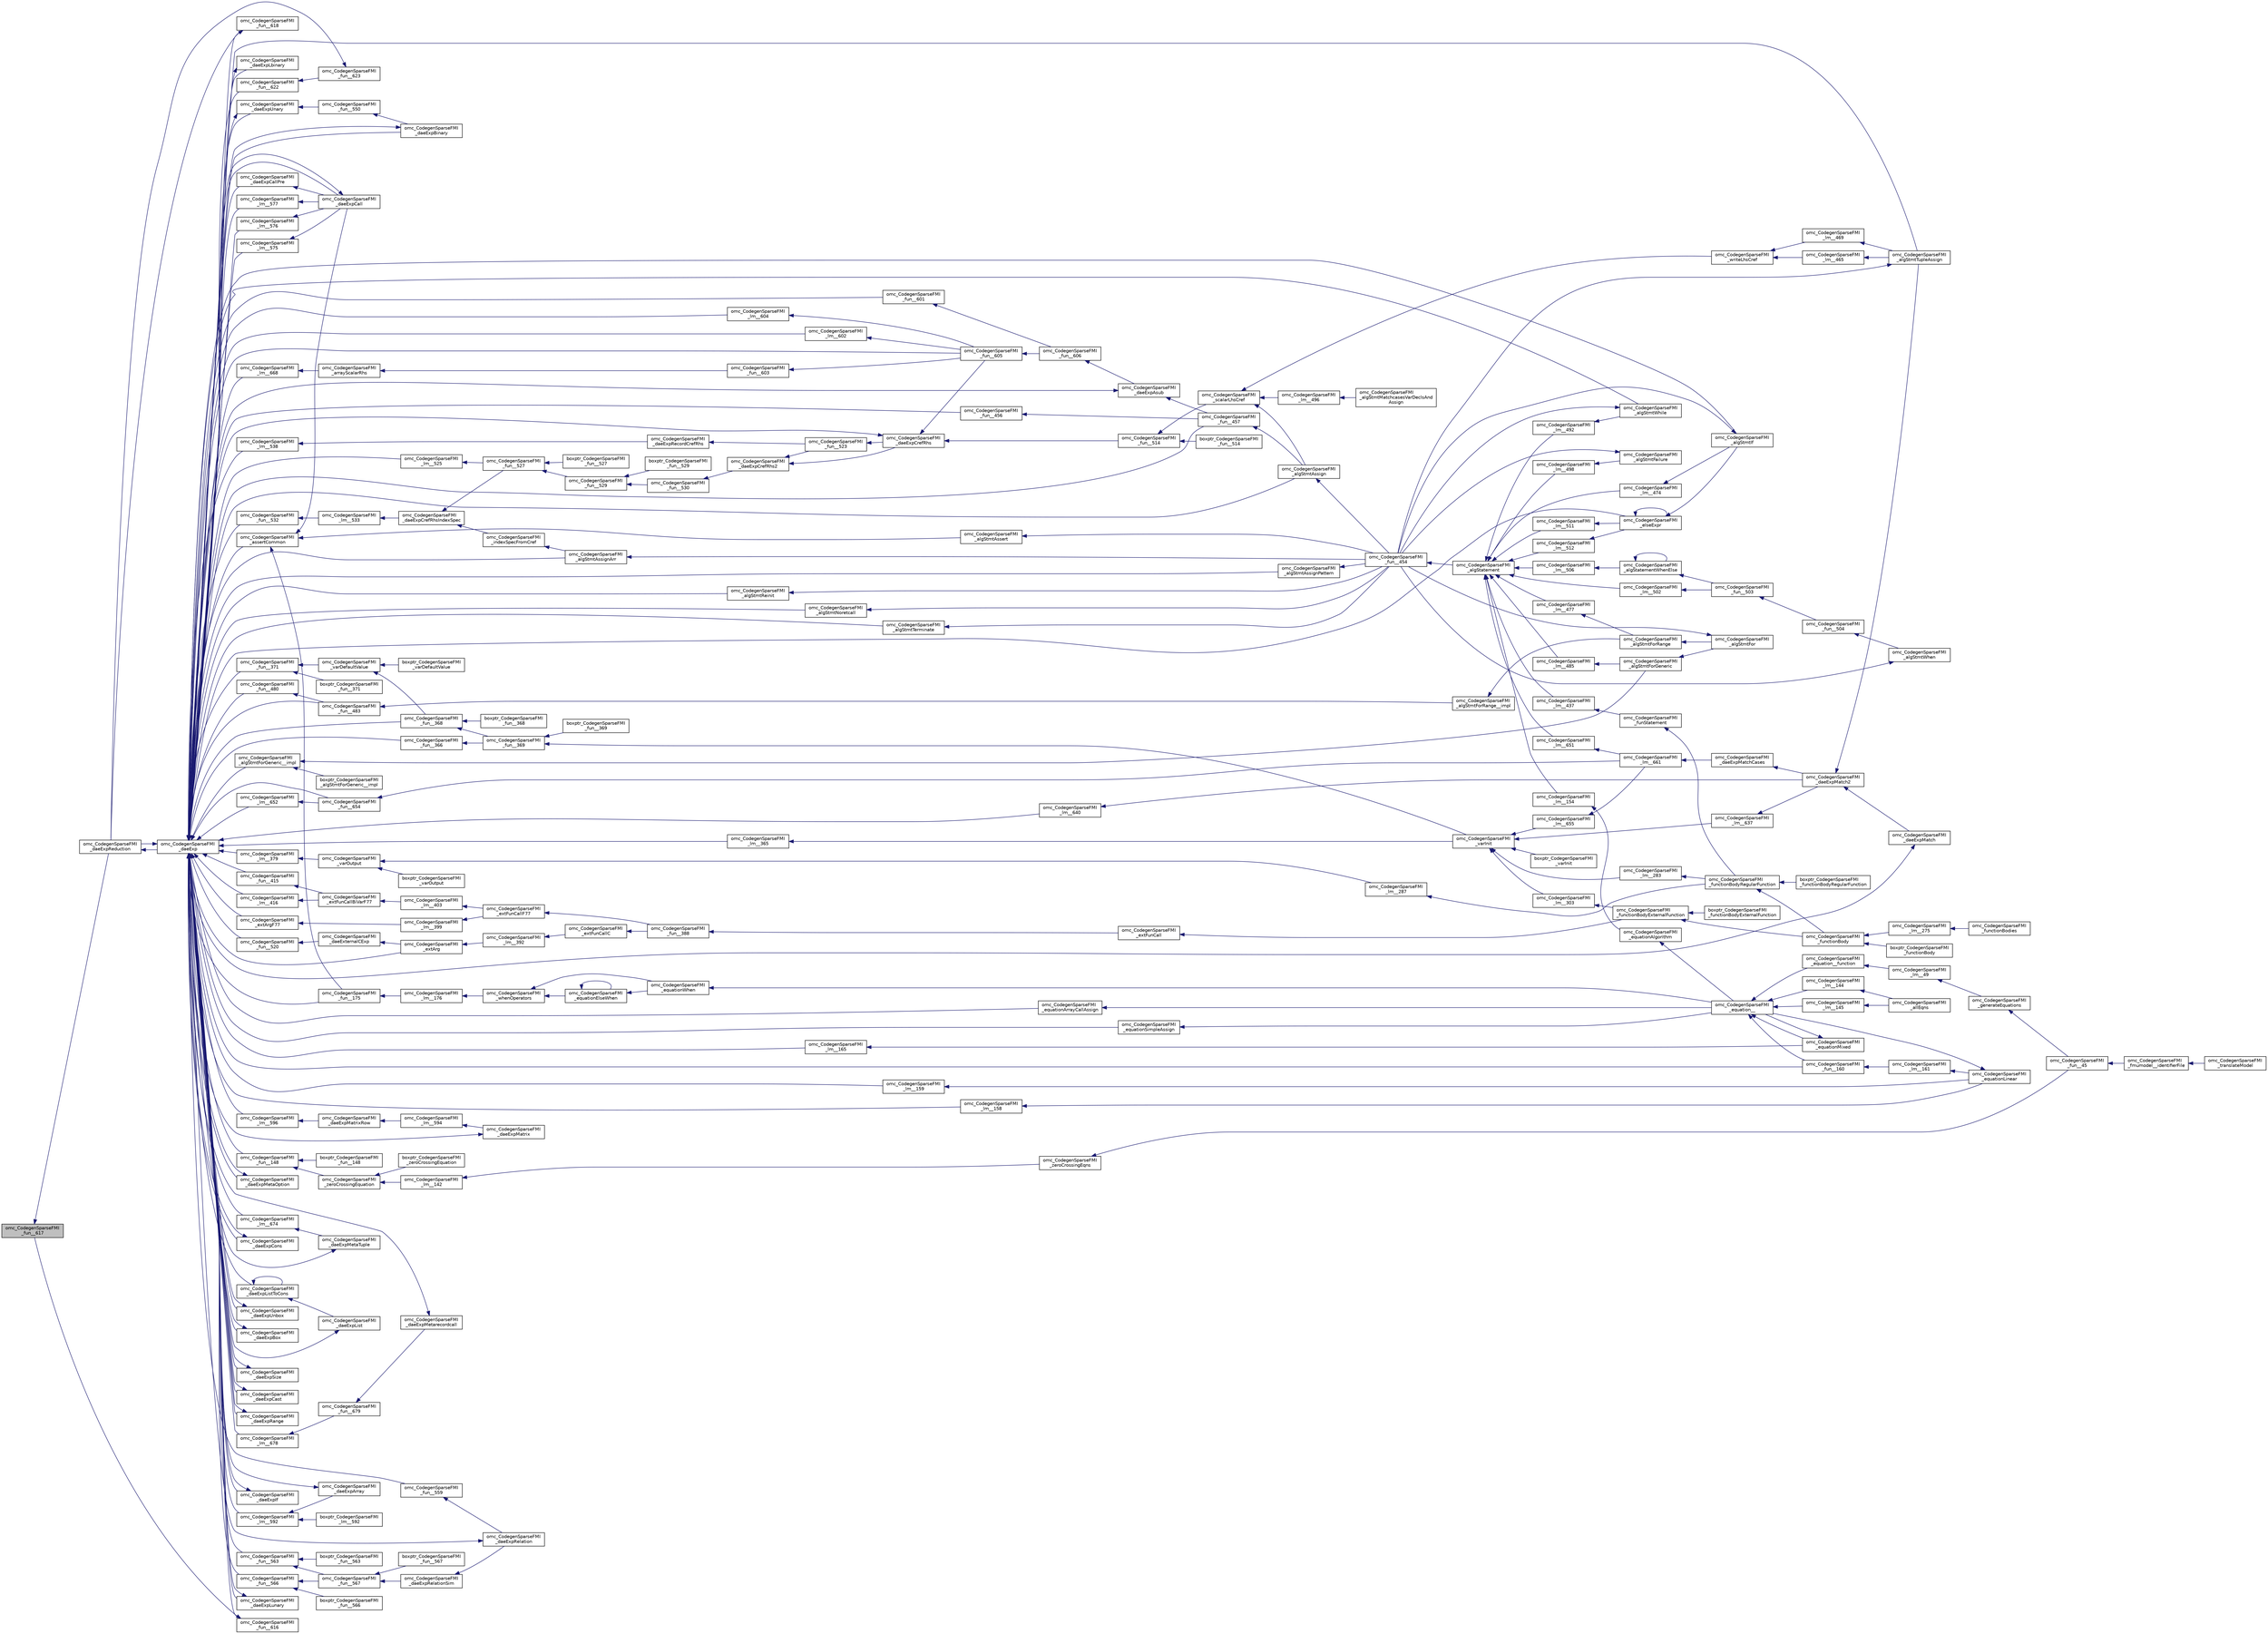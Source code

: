 digraph "omc_CodegenSparseFMI_fun__617"
{
  edge [fontname="Helvetica",fontsize="10",labelfontname="Helvetica",labelfontsize="10"];
  node [fontname="Helvetica",fontsize="10",shape=record];
  rankdir="LR";
  Node146008 [label="omc_CodegenSparseFMI\l_fun__617",height=0.2,width=0.4,color="black", fillcolor="grey75", style="filled", fontcolor="black"];
  Node146008 -> Node146009 [dir="back",color="midnightblue",fontsize="10",style="solid",fontname="Helvetica"];
  Node146009 [label="omc_CodegenSparseFMI\l_daeExpReduction",height=0.2,width=0.4,color="black", fillcolor="white", style="filled",URL="$da/d88/_codegen_sparse_f_m_i_8h.html#a215e1cfa638090eb2c87b8d31be99cf0"];
  Node146009 -> Node146010 [dir="back",color="midnightblue",fontsize="10",style="solid",fontname="Helvetica"];
  Node146010 [label="omc_CodegenSparseFMI\l_daeExp",height=0.2,width=0.4,color="black", fillcolor="white", style="filled",URL="$da/d88/_codegen_sparse_f_m_i_8h.html#ab26972f772620810838d527d8554f2ac"];
  Node146010 -> Node146011 [dir="back",color="midnightblue",fontsize="10",style="solid",fontname="Helvetica"];
  Node146011 [label="omc_CodegenSparseFMI\l_assertCommon",height=0.2,width=0.4,color="black", fillcolor="white", style="filled",URL="$da/d88/_codegen_sparse_f_m_i_8h.html#affff73cc747add47129bcbacc2d38f9a"];
  Node146011 -> Node146012 [dir="back",color="midnightblue",fontsize="10",style="solid",fontname="Helvetica"];
  Node146012 [label="omc_CodegenSparseFMI\l_daeExpCall",height=0.2,width=0.4,color="black", fillcolor="white", style="filled",URL="$da/d88/_codegen_sparse_f_m_i_8h.html#a48a7b37bcd95aafb972b82321fa96aac"];
  Node146012 -> Node146010 [dir="back",color="midnightblue",fontsize="10",style="solid",fontname="Helvetica"];
  Node146011 -> Node146013 [dir="back",color="midnightblue",fontsize="10",style="solid",fontname="Helvetica"];
  Node146013 [label="omc_CodegenSparseFMI\l_algStmtAssert",height=0.2,width=0.4,color="black", fillcolor="white", style="filled",URL="$da/d88/_codegen_sparse_f_m_i_8h.html#a6b429ec5152996a5f9279a3ddf6844b0"];
  Node146013 -> Node146014 [dir="back",color="midnightblue",fontsize="10",style="solid",fontname="Helvetica"];
  Node146014 [label="omc_CodegenSparseFMI\l_fun__454",height=0.2,width=0.4,color="black", fillcolor="white", style="filled",URL="$d1/d2e/_codegen_sparse_f_m_i_8c.html#a38506d8a286cdb1703e9653cec496244"];
  Node146014 -> Node146015 [dir="back",color="midnightblue",fontsize="10",style="solid",fontname="Helvetica"];
  Node146015 [label="omc_CodegenSparseFMI\l_algStatement",height=0.2,width=0.4,color="black", fillcolor="white", style="filled",URL="$da/d88/_codegen_sparse_f_m_i_8h.html#a5d1fbf810cfb458410c3f606dd4518d6"];
  Node146015 -> Node146016 [dir="back",color="midnightblue",fontsize="10",style="solid",fontname="Helvetica"];
  Node146016 [label="omc_CodegenSparseFMI\l_lm__651",height=0.2,width=0.4,color="black", fillcolor="white", style="filled",URL="$d1/d2e/_codegen_sparse_f_m_i_8c.html#a4601ee3bb7611f920e2f9c96c21fce8e"];
  Node146016 -> Node146017 [dir="back",color="midnightblue",fontsize="10",style="solid",fontname="Helvetica"];
  Node146017 [label="omc_CodegenSparseFMI\l_lm__661",height=0.2,width=0.4,color="black", fillcolor="white", style="filled",URL="$d1/d2e/_codegen_sparse_f_m_i_8c.html#af15d08c53a5b48667e16622e16e97ec5"];
  Node146017 -> Node146018 [dir="back",color="midnightblue",fontsize="10",style="solid",fontname="Helvetica"];
  Node146018 [label="omc_CodegenSparseFMI\l_daeExpMatchCases",height=0.2,width=0.4,color="black", fillcolor="white", style="filled",URL="$da/d88/_codegen_sparse_f_m_i_8h.html#a67c72be0aaa49a7a85509e1c5ab98b41"];
  Node146018 -> Node146019 [dir="back",color="midnightblue",fontsize="10",style="solid",fontname="Helvetica"];
  Node146019 [label="omc_CodegenSparseFMI\l_daeExpMatch2",height=0.2,width=0.4,color="black", fillcolor="white", style="filled",URL="$da/d88/_codegen_sparse_f_m_i_8h.html#a3d2d85eda4fc6adaf9f0a30a7a870128"];
  Node146019 -> Node146020 [dir="back",color="midnightblue",fontsize="10",style="solid",fontname="Helvetica"];
  Node146020 [label="omc_CodegenSparseFMI\l_daeExpMatch",height=0.2,width=0.4,color="black", fillcolor="white", style="filled",URL="$da/d88/_codegen_sparse_f_m_i_8h.html#a59ba01dc770311168227b0e3a87b1e1d"];
  Node146020 -> Node146010 [dir="back",color="midnightblue",fontsize="10",style="solid",fontname="Helvetica"];
  Node146019 -> Node146021 [dir="back",color="midnightblue",fontsize="10",style="solid",fontname="Helvetica"];
  Node146021 [label="omc_CodegenSparseFMI\l_algStmtTupleAssign",height=0.2,width=0.4,color="black", fillcolor="white", style="filled",URL="$da/d88/_codegen_sparse_f_m_i_8h.html#a97aeb17841cb7160e7635ac180b44c9c"];
  Node146021 -> Node146014 [dir="back",color="midnightblue",fontsize="10",style="solid",fontname="Helvetica"];
  Node146015 -> Node146022 [dir="back",color="midnightblue",fontsize="10",style="solid",fontname="Helvetica"];
  Node146022 [label="omc_CodegenSparseFMI\l_lm__512",height=0.2,width=0.4,color="black", fillcolor="white", style="filled",URL="$d1/d2e/_codegen_sparse_f_m_i_8c.html#af95888dfe83bb5057d8fd4311bb02812"];
  Node146022 -> Node146023 [dir="back",color="midnightblue",fontsize="10",style="solid",fontname="Helvetica"];
  Node146023 [label="omc_CodegenSparseFMI\l_elseExpr",height=0.2,width=0.4,color="black", fillcolor="white", style="filled",URL="$da/d88/_codegen_sparse_f_m_i_8h.html#ae02994b817886c3b7f562e9552fec536"];
  Node146023 -> Node146023 [dir="back",color="midnightblue",fontsize="10",style="solid",fontname="Helvetica"];
  Node146023 -> Node146024 [dir="back",color="midnightblue",fontsize="10",style="solid",fontname="Helvetica"];
  Node146024 [label="omc_CodegenSparseFMI\l_algStmtIf",height=0.2,width=0.4,color="black", fillcolor="white", style="filled",URL="$da/d88/_codegen_sparse_f_m_i_8h.html#aa72b2ef57d1e5ee8a926acad88bf499d"];
  Node146024 -> Node146014 [dir="back",color="midnightblue",fontsize="10",style="solid",fontname="Helvetica"];
  Node146015 -> Node146025 [dir="back",color="midnightblue",fontsize="10",style="solid",fontname="Helvetica"];
  Node146025 [label="omc_CodegenSparseFMI\l_lm__511",height=0.2,width=0.4,color="black", fillcolor="white", style="filled",URL="$d1/d2e/_codegen_sparse_f_m_i_8c.html#ab0773a7f193a1fc208023bda15bcd13e"];
  Node146025 -> Node146023 [dir="back",color="midnightblue",fontsize="10",style="solid",fontname="Helvetica"];
  Node146015 -> Node146026 [dir="back",color="midnightblue",fontsize="10",style="solid",fontname="Helvetica"];
  Node146026 [label="omc_CodegenSparseFMI\l_lm__506",height=0.2,width=0.4,color="black", fillcolor="white", style="filled",URL="$d1/d2e/_codegen_sparse_f_m_i_8c.html#ab9c484cbc52677b6df8e8fb6df621cc0"];
  Node146026 -> Node146027 [dir="back",color="midnightblue",fontsize="10",style="solid",fontname="Helvetica"];
  Node146027 [label="omc_CodegenSparseFMI\l_algStatementWhenElse",height=0.2,width=0.4,color="black", fillcolor="white", style="filled",URL="$da/d88/_codegen_sparse_f_m_i_8h.html#a55c70c95b005ab4e4a668af539875303"];
  Node146027 -> Node146027 [dir="back",color="midnightblue",fontsize="10",style="solid",fontname="Helvetica"];
  Node146027 -> Node146028 [dir="back",color="midnightblue",fontsize="10",style="solid",fontname="Helvetica"];
  Node146028 [label="omc_CodegenSparseFMI\l_fun__503",height=0.2,width=0.4,color="black", fillcolor="white", style="filled",URL="$d1/d2e/_codegen_sparse_f_m_i_8c.html#a2f60622244298e4d41f2a4f51d7b6875"];
  Node146028 -> Node146029 [dir="back",color="midnightblue",fontsize="10",style="solid",fontname="Helvetica"];
  Node146029 [label="omc_CodegenSparseFMI\l_fun__504",height=0.2,width=0.4,color="black", fillcolor="white", style="filled",URL="$d1/d2e/_codegen_sparse_f_m_i_8c.html#a34c708458b1cf12fb6f5f8b4d739cfd1"];
  Node146029 -> Node146030 [dir="back",color="midnightblue",fontsize="10",style="solid",fontname="Helvetica"];
  Node146030 [label="omc_CodegenSparseFMI\l_algStmtWhen",height=0.2,width=0.4,color="black", fillcolor="white", style="filled",URL="$da/d88/_codegen_sparse_f_m_i_8h.html#a1045cff030f158d7beb1890107038b8d"];
  Node146030 -> Node146014 [dir="back",color="midnightblue",fontsize="10",style="solid",fontname="Helvetica"];
  Node146015 -> Node146031 [dir="back",color="midnightblue",fontsize="10",style="solid",fontname="Helvetica"];
  Node146031 [label="omc_CodegenSparseFMI\l_lm__502",height=0.2,width=0.4,color="black", fillcolor="white", style="filled",URL="$d1/d2e/_codegen_sparse_f_m_i_8c.html#a7b108abc44b96cb6c9ed48e243a90fad"];
  Node146031 -> Node146028 [dir="back",color="midnightblue",fontsize="10",style="solid",fontname="Helvetica"];
  Node146015 -> Node146032 [dir="back",color="midnightblue",fontsize="10",style="solid",fontname="Helvetica"];
  Node146032 [label="omc_CodegenSparseFMI\l_lm__498",height=0.2,width=0.4,color="black", fillcolor="white", style="filled",URL="$d1/d2e/_codegen_sparse_f_m_i_8c.html#a9a587324a76d2a404951bc9b392ed5cb"];
  Node146032 -> Node146033 [dir="back",color="midnightblue",fontsize="10",style="solid",fontname="Helvetica"];
  Node146033 [label="omc_CodegenSparseFMI\l_algStmtFailure",height=0.2,width=0.4,color="black", fillcolor="white", style="filled",URL="$da/d88/_codegen_sparse_f_m_i_8h.html#ad11b2d0a665f24fbe809721a52d58392"];
  Node146033 -> Node146014 [dir="back",color="midnightblue",fontsize="10",style="solid",fontname="Helvetica"];
  Node146015 -> Node146034 [dir="back",color="midnightblue",fontsize="10",style="solid",fontname="Helvetica"];
  Node146034 [label="omc_CodegenSparseFMI\l_lm__492",height=0.2,width=0.4,color="black", fillcolor="white", style="filled",URL="$d1/d2e/_codegen_sparse_f_m_i_8c.html#a72ef5dd5785e8cfbae898a4957299174"];
  Node146034 -> Node146035 [dir="back",color="midnightblue",fontsize="10",style="solid",fontname="Helvetica"];
  Node146035 [label="omc_CodegenSparseFMI\l_algStmtWhile",height=0.2,width=0.4,color="black", fillcolor="white", style="filled",URL="$da/d88/_codegen_sparse_f_m_i_8h.html#a737e817657aa616db460e3a97c2e3107"];
  Node146035 -> Node146014 [dir="back",color="midnightblue",fontsize="10",style="solid",fontname="Helvetica"];
  Node146015 -> Node146036 [dir="back",color="midnightblue",fontsize="10",style="solid",fontname="Helvetica"];
  Node146036 [label="omc_CodegenSparseFMI\l_lm__485",height=0.2,width=0.4,color="black", fillcolor="white", style="filled",URL="$d1/d2e/_codegen_sparse_f_m_i_8c.html#aaee69379b676eacca1ab73ffa0291eea"];
  Node146036 -> Node146037 [dir="back",color="midnightblue",fontsize="10",style="solid",fontname="Helvetica"];
  Node146037 [label="omc_CodegenSparseFMI\l_algStmtForGeneric",height=0.2,width=0.4,color="black", fillcolor="white", style="filled",URL="$da/d88/_codegen_sparse_f_m_i_8h.html#a15ee44d2afe47cb6295a4d916b0ca7a1"];
  Node146037 -> Node146038 [dir="back",color="midnightblue",fontsize="10",style="solid",fontname="Helvetica"];
  Node146038 [label="omc_CodegenSparseFMI\l_algStmtFor",height=0.2,width=0.4,color="black", fillcolor="white", style="filled",URL="$da/d88/_codegen_sparse_f_m_i_8h.html#a4a85a211bdd342c5634f687ac8530821"];
  Node146038 -> Node146014 [dir="back",color="midnightblue",fontsize="10",style="solid",fontname="Helvetica"];
  Node146015 -> Node146039 [dir="back",color="midnightblue",fontsize="10",style="solid",fontname="Helvetica"];
  Node146039 [label="omc_CodegenSparseFMI\l_lm__477",height=0.2,width=0.4,color="black", fillcolor="white", style="filled",URL="$d1/d2e/_codegen_sparse_f_m_i_8c.html#a2f9a22c9a97ca26efa4457a52c8310c9"];
  Node146039 -> Node146040 [dir="back",color="midnightblue",fontsize="10",style="solid",fontname="Helvetica"];
  Node146040 [label="omc_CodegenSparseFMI\l_algStmtForRange",height=0.2,width=0.4,color="black", fillcolor="white", style="filled",URL="$da/d88/_codegen_sparse_f_m_i_8h.html#aec1da676936e15ede37d5d7df69bd5d3"];
  Node146040 -> Node146038 [dir="back",color="midnightblue",fontsize="10",style="solid",fontname="Helvetica"];
  Node146015 -> Node146041 [dir="back",color="midnightblue",fontsize="10",style="solid",fontname="Helvetica"];
  Node146041 [label="omc_CodegenSparseFMI\l_lm__474",height=0.2,width=0.4,color="black", fillcolor="white", style="filled",URL="$d1/d2e/_codegen_sparse_f_m_i_8c.html#a39706f1a079b0966689768a75ddc77b3"];
  Node146041 -> Node146024 [dir="back",color="midnightblue",fontsize="10",style="solid",fontname="Helvetica"];
  Node146015 -> Node146042 [dir="back",color="midnightblue",fontsize="10",style="solid",fontname="Helvetica"];
  Node146042 [label="omc_CodegenSparseFMI\l_lm__437",height=0.2,width=0.4,color="black", fillcolor="white", style="filled",URL="$d1/d2e/_codegen_sparse_f_m_i_8c.html#a1bcb8bb8090787c8cfad3cc233eb2cbb"];
  Node146042 -> Node146043 [dir="back",color="midnightblue",fontsize="10",style="solid",fontname="Helvetica"];
  Node146043 [label="omc_CodegenSparseFMI\l_funStatement",height=0.2,width=0.4,color="black", fillcolor="white", style="filled",URL="$da/d88/_codegen_sparse_f_m_i_8h.html#a6011fbd6700693d91a736f67f7cd333a"];
  Node146043 -> Node146044 [dir="back",color="midnightblue",fontsize="10",style="solid",fontname="Helvetica"];
  Node146044 [label="omc_CodegenSparseFMI\l_functionBodyRegularFunction",height=0.2,width=0.4,color="black", fillcolor="white", style="filled",URL="$da/d88/_codegen_sparse_f_m_i_8h.html#a35f588d60d8560ad7c541738fc9bc5d0"];
  Node146044 -> Node146045 [dir="back",color="midnightblue",fontsize="10",style="solid",fontname="Helvetica"];
  Node146045 [label="boxptr_CodegenSparseFMI\l_functionBodyRegularFunction",height=0.2,width=0.4,color="black", fillcolor="white", style="filled",URL="$da/d88/_codegen_sparse_f_m_i_8h.html#ad0cd59d6ca1bf8ab02b015f235daadf1"];
  Node146044 -> Node146046 [dir="back",color="midnightblue",fontsize="10",style="solid",fontname="Helvetica"];
  Node146046 [label="omc_CodegenSparseFMI\l_functionBody",height=0.2,width=0.4,color="black", fillcolor="white", style="filled",URL="$da/d88/_codegen_sparse_f_m_i_8h.html#a8326dd08d50f77b343a0b1e9fdee90d6"];
  Node146046 -> Node146047 [dir="back",color="midnightblue",fontsize="10",style="solid",fontname="Helvetica"];
  Node146047 [label="boxptr_CodegenSparseFMI\l_functionBody",height=0.2,width=0.4,color="black", fillcolor="white", style="filled",URL="$da/d88/_codegen_sparse_f_m_i_8h.html#a1450c37977ff46f0a318f1740d46b3a2"];
  Node146046 -> Node146048 [dir="back",color="midnightblue",fontsize="10",style="solid",fontname="Helvetica"];
  Node146048 [label="omc_CodegenSparseFMI\l_lm__275",height=0.2,width=0.4,color="black", fillcolor="white", style="filled",URL="$d1/d2e/_codegen_sparse_f_m_i_8c.html#afa6f1fb10983410b266344362bafabb7"];
  Node146048 -> Node146049 [dir="back",color="midnightblue",fontsize="10",style="solid",fontname="Helvetica"];
  Node146049 [label="omc_CodegenSparseFMI\l_functionBodies",height=0.2,width=0.4,color="black", fillcolor="white", style="filled",URL="$da/d88/_codegen_sparse_f_m_i_8h.html#ad5d463f801d993e3be31d7c8963771af"];
  Node146015 -> Node146050 [dir="back",color="midnightblue",fontsize="10",style="solid",fontname="Helvetica"];
  Node146050 [label="omc_CodegenSparseFMI\l_lm__154",height=0.2,width=0.4,color="black", fillcolor="white", style="filled",URL="$d1/d2e/_codegen_sparse_f_m_i_8c.html#a1572fc969206bf7560bccaad1883519a"];
  Node146050 -> Node146051 [dir="back",color="midnightblue",fontsize="10",style="solid",fontname="Helvetica"];
  Node146051 [label="omc_CodegenSparseFMI\l_equationAlgorithm",height=0.2,width=0.4,color="black", fillcolor="white", style="filled",URL="$da/d88/_codegen_sparse_f_m_i_8h.html#adc1144a1e01b13d32f1cd272edef769f"];
  Node146051 -> Node146052 [dir="back",color="midnightblue",fontsize="10",style="solid",fontname="Helvetica"];
  Node146052 [label="omc_CodegenSparseFMI\l_equation__",height=0.2,width=0.4,color="black", fillcolor="white", style="filled",URL="$da/d88/_codegen_sparse_f_m_i_8h.html#a99f4c0cb745d02faf3615bcda104a18a"];
  Node146052 -> Node146053 [dir="back",color="midnightblue",fontsize="10",style="solid",fontname="Helvetica"];
  Node146053 [label="omc_CodegenSparseFMI\l_equationMixed",height=0.2,width=0.4,color="black", fillcolor="white", style="filled",URL="$da/d88/_codegen_sparse_f_m_i_8h.html#ac29f9768bd0d77a3e1e85ee8d33113f2"];
  Node146053 -> Node146052 [dir="back",color="midnightblue",fontsize="10",style="solid",fontname="Helvetica"];
  Node146052 -> Node146054 [dir="back",color="midnightblue",fontsize="10",style="solid",fontname="Helvetica"];
  Node146054 [label="omc_CodegenSparseFMI\l_fun__160",height=0.2,width=0.4,color="black", fillcolor="white", style="filled",URL="$d1/d2e/_codegen_sparse_f_m_i_8c.html#ae706b7e1daac9ecce083bb0f153c4537"];
  Node146054 -> Node146055 [dir="back",color="midnightblue",fontsize="10",style="solid",fontname="Helvetica"];
  Node146055 [label="omc_CodegenSparseFMI\l_lm__161",height=0.2,width=0.4,color="black", fillcolor="white", style="filled",URL="$d1/d2e/_codegen_sparse_f_m_i_8c.html#afef10b15667b5fa348e2e5474100a059"];
  Node146055 -> Node146056 [dir="back",color="midnightblue",fontsize="10",style="solid",fontname="Helvetica"];
  Node146056 [label="omc_CodegenSparseFMI\l_equationLinear",height=0.2,width=0.4,color="black", fillcolor="white", style="filled",URL="$da/d88/_codegen_sparse_f_m_i_8h.html#ae8ae758cee8e51f80c69f273ea2dead4"];
  Node146056 -> Node146052 [dir="back",color="midnightblue",fontsize="10",style="solid",fontname="Helvetica"];
  Node146052 -> Node146057 [dir="back",color="midnightblue",fontsize="10",style="solid",fontname="Helvetica"];
  Node146057 [label="omc_CodegenSparseFMI\l_lm__145",height=0.2,width=0.4,color="black", fillcolor="white", style="filled",URL="$d1/d2e/_codegen_sparse_f_m_i_8c.html#a482b9fe4a2cf1170ba37c04cbeeba56b"];
  Node146057 -> Node146058 [dir="back",color="midnightblue",fontsize="10",style="solid",fontname="Helvetica"];
  Node146058 [label="omc_CodegenSparseFMI\l_allEqns",height=0.2,width=0.4,color="black", fillcolor="white", style="filled",URL="$da/d88/_codegen_sparse_f_m_i_8h.html#a94fa0652e8d98e8869394cc988af391b"];
  Node146052 -> Node146059 [dir="back",color="midnightblue",fontsize="10",style="solid",fontname="Helvetica"];
  Node146059 [label="omc_CodegenSparseFMI\l_lm__144",height=0.2,width=0.4,color="black", fillcolor="white", style="filled",URL="$d1/d2e/_codegen_sparse_f_m_i_8c.html#a53bc84287c3730b73c523380ca378dcf"];
  Node146059 -> Node146058 [dir="back",color="midnightblue",fontsize="10",style="solid",fontname="Helvetica"];
  Node146052 -> Node146060 [dir="back",color="midnightblue",fontsize="10",style="solid",fontname="Helvetica"];
  Node146060 [label="omc_CodegenSparseFMI\l_equation__function",height=0.2,width=0.4,color="black", fillcolor="white", style="filled",URL="$da/d88/_codegen_sparse_f_m_i_8h.html#a3b6d78478d2920ade27380933feef664"];
  Node146060 -> Node146061 [dir="back",color="midnightblue",fontsize="10",style="solid",fontname="Helvetica"];
  Node146061 [label="omc_CodegenSparseFMI\l_lm__49",height=0.2,width=0.4,color="black", fillcolor="white", style="filled",URL="$d1/d2e/_codegen_sparse_f_m_i_8c.html#afd950130e5951ce5d9b078504b8e5445"];
  Node146061 -> Node146062 [dir="back",color="midnightblue",fontsize="10",style="solid",fontname="Helvetica"];
  Node146062 [label="omc_CodegenSparseFMI\l_generateEquations",height=0.2,width=0.4,color="black", fillcolor="white", style="filled",URL="$da/d88/_codegen_sparse_f_m_i_8h.html#a944e50c37aa93fa6e9c540a7d9a7f671"];
  Node146062 -> Node146063 [dir="back",color="midnightblue",fontsize="10",style="solid",fontname="Helvetica"];
  Node146063 [label="omc_CodegenSparseFMI\l_fun__45",height=0.2,width=0.4,color="black", fillcolor="white", style="filled",URL="$d1/d2e/_codegen_sparse_f_m_i_8c.html#a33c397eee4567dbaf5269d88f9ea50f2"];
  Node146063 -> Node146064 [dir="back",color="midnightblue",fontsize="10",style="solid",fontname="Helvetica"];
  Node146064 [label="omc_CodegenSparseFMI\l_fmumodel__identifierFile",height=0.2,width=0.4,color="black", fillcolor="white", style="filled",URL="$da/d88/_codegen_sparse_f_m_i_8h.html#a0d704247081fbb1f268bdd5ae5d7f3f3"];
  Node146064 -> Node146065 [dir="back",color="midnightblue",fontsize="10",style="solid",fontname="Helvetica"];
  Node146065 [label="omc_CodegenSparseFMI\l_translateModel",height=0.2,width=0.4,color="black", fillcolor="white", style="filled",URL="$da/d88/_codegen_sparse_f_m_i_8h.html#a6e115544fcae7968ab9fa00a0ea17b1d"];
  Node146011 -> Node146066 [dir="back",color="midnightblue",fontsize="10",style="solid",fontname="Helvetica"];
  Node146066 [label="omc_CodegenSparseFMI\l_fun__175",height=0.2,width=0.4,color="black", fillcolor="white", style="filled",URL="$d1/d2e/_codegen_sparse_f_m_i_8c.html#ae71d3dbce84027f4da25d630128e9f06"];
  Node146066 -> Node146067 [dir="back",color="midnightblue",fontsize="10",style="solid",fontname="Helvetica"];
  Node146067 [label="omc_CodegenSparseFMI\l_lm__176",height=0.2,width=0.4,color="black", fillcolor="white", style="filled",URL="$d1/d2e/_codegen_sparse_f_m_i_8c.html#a3aab67e796da3718ac21ae4e0b10522b"];
  Node146067 -> Node146068 [dir="back",color="midnightblue",fontsize="10",style="solid",fontname="Helvetica"];
  Node146068 [label="omc_CodegenSparseFMI\l_whenOperators",height=0.2,width=0.4,color="black", fillcolor="white", style="filled",URL="$da/d88/_codegen_sparse_f_m_i_8h.html#aaa56a6cbe937c9e43604fbefcddc43d4"];
  Node146068 -> Node146069 [dir="back",color="midnightblue",fontsize="10",style="solid",fontname="Helvetica"];
  Node146069 [label="omc_CodegenSparseFMI\l_equationElseWhen",height=0.2,width=0.4,color="black", fillcolor="white", style="filled",URL="$da/d88/_codegen_sparse_f_m_i_8h.html#a9252f94be6a8d4db5d542a2a30867d21"];
  Node146069 -> Node146069 [dir="back",color="midnightblue",fontsize="10",style="solid",fontname="Helvetica"];
  Node146069 -> Node146070 [dir="back",color="midnightblue",fontsize="10",style="solid",fontname="Helvetica"];
  Node146070 [label="omc_CodegenSparseFMI\l_equationWhen",height=0.2,width=0.4,color="black", fillcolor="white", style="filled",URL="$da/d88/_codegen_sparse_f_m_i_8h.html#a182b50d619540de019adbeb9053f85d2"];
  Node146070 -> Node146052 [dir="back",color="midnightblue",fontsize="10",style="solid",fontname="Helvetica"];
  Node146068 -> Node146070 [dir="back",color="midnightblue",fontsize="10",style="solid",fontname="Helvetica"];
  Node146010 -> Node146071 [dir="back",color="midnightblue",fontsize="10",style="solid",fontname="Helvetica"];
  Node146071 [label="omc_CodegenSparseFMI\l_algStmtAssignPattern",height=0.2,width=0.4,color="black", fillcolor="white", style="filled",URL="$da/d88/_codegen_sparse_f_m_i_8h.html#aa769cf6a279946c8484ba60efafa1bc7"];
  Node146071 -> Node146014 [dir="back",color="midnightblue",fontsize="10",style="solid",fontname="Helvetica"];
  Node146010 -> Node146072 [dir="back",color="midnightblue",fontsize="10",style="solid",fontname="Helvetica"];
  Node146072 [label="omc_CodegenSparseFMI\l_lm__678",height=0.2,width=0.4,color="black", fillcolor="white", style="filled",URL="$d1/d2e/_codegen_sparse_f_m_i_8c.html#a128c47290974b3ffbcea043e82979943"];
  Node146072 -> Node146073 [dir="back",color="midnightblue",fontsize="10",style="solid",fontname="Helvetica"];
  Node146073 [label="omc_CodegenSparseFMI\l_fun__679",height=0.2,width=0.4,color="black", fillcolor="white", style="filled",URL="$d1/d2e/_codegen_sparse_f_m_i_8c.html#a2365ba198f39b872daa06cc5d23c6252"];
  Node146073 -> Node146074 [dir="back",color="midnightblue",fontsize="10",style="solid",fontname="Helvetica"];
  Node146074 [label="omc_CodegenSparseFMI\l_daeExpMetarecordcall",height=0.2,width=0.4,color="black", fillcolor="white", style="filled",URL="$da/d88/_codegen_sparse_f_m_i_8h.html#af4d3cdaeb7380d8a65146e12030c5c0e"];
  Node146074 -> Node146010 [dir="back",color="midnightblue",fontsize="10",style="solid",fontname="Helvetica"];
  Node146010 -> Node146075 [dir="back",color="midnightblue",fontsize="10",style="solid",fontname="Helvetica"];
  Node146075 [label="omc_CodegenSparseFMI\l_daeExpMetaOption",height=0.2,width=0.4,color="black", fillcolor="white", style="filled",URL="$da/d88/_codegen_sparse_f_m_i_8h.html#ae536b39241762561555271004c37440e"];
  Node146075 -> Node146010 [dir="back",color="midnightblue",fontsize="10",style="solid",fontname="Helvetica"];
  Node146010 -> Node146076 [dir="back",color="midnightblue",fontsize="10",style="solid",fontname="Helvetica"];
  Node146076 [label="omc_CodegenSparseFMI\l_lm__674",height=0.2,width=0.4,color="black", fillcolor="white", style="filled",URL="$d1/d2e/_codegen_sparse_f_m_i_8c.html#ad52f1b672015908228e495a9b9ff40ca"];
  Node146076 -> Node146077 [dir="back",color="midnightblue",fontsize="10",style="solid",fontname="Helvetica"];
  Node146077 [label="omc_CodegenSparseFMI\l_daeExpMetaTuple",height=0.2,width=0.4,color="black", fillcolor="white", style="filled",URL="$da/d88/_codegen_sparse_f_m_i_8h.html#a37dab4d4c7bc7fd838505c060a8b9049"];
  Node146077 -> Node146010 [dir="back",color="midnightblue",fontsize="10",style="solid",fontname="Helvetica"];
  Node146010 -> Node146078 [dir="back",color="midnightblue",fontsize="10",style="solid",fontname="Helvetica"];
  Node146078 [label="omc_CodegenSparseFMI\l_daeExpCons",height=0.2,width=0.4,color="black", fillcolor="white", style="filled",URL="$da/d88/_codegen_sparse_f_m_i_8h.html#ab881b9f7dbddb69fe91bb74c9c5c54c1"];
  Node146078 -> Node146010 [dir="back",color="midnightblue",fontsize="10",style="solid",fontname="Helvetica"];
  Node146010 -> Node146079 [dir="back",color="midnightblue",fontsize="10",style="solid",fontname="Helvetica"];
  Node146079 [label="omc_CodegenSparseFMI\l_daeExpListToCons",height=0.2,width=0.4,color="black", fillcolor="white", style="filled",URL="$da/d88/_codegen_sparse_f_m_i_8h.html#a1d1ae6cb82e69292e58b8c65e002ea55"];
  Node146079 -> Node146079 [dir="back",color="midnightblue",fontsize="10",style="solid",fontname="Helvetica"];
  Node146079 -> Node146080 [dir="back",color="midnightblue",fontsize="10",style="solid",fontname="Helvetica"];
  Node146080 [label="omc_CodegenSparseFMI\l_daeExpList",height=0.2,width=0.4,color="black", fillcolor="white", style="filled",URL="$da/d88/_codegen_sparse_f_m_i_8h.html#a2f666b582c610d5c8b23988ecba9664b"];
  Node146080 -> Node146010 [dir="back",color="midnightblue",fontsize="10",style="solid",fontname="Helvetica"];
  Node146010 -> Node146081 [dir="back",color="midnightblue",fontsize="10",style="solid",fontname="Helvetica"];
  Node146081 [label="omc_CodegenSparseFMI\l_lm__668",height=0.2,width=0.4,color="black", fillcolor="white", style="filled",URL="$d1/d2e/_codegen_sparse_f_m_i_8c.html#a76351725b41da0af498aadf54b92c275"];
  Node146081 -> Node146082 [dir="back",color="midnightblue",fontsize="10",style="solid",fontname="Helvetica"];
  Node146082 [label="omc_CodegenSparseFMI\l_arrayScalarRhs",height=0.2,width=0.4,color="black", fillcolor="white", style="filled",URL="$da/d88/_codegen_sparse_f_m_i_8h.html#ab4de96fd8fb5647ef325ca122a4753f3"];
  Node146082 -> Node146083 [dir="back",color="midnightblue",fontsize="10",style="solid",fontname="Helvetica"];
  Node146083 [label="omc_CodegenSparseFMI\l_fun__603",height=0.2,width=0.4,color="black", fillcolor="white", style="filled",URL="$d1/d2e/_codegen_sparse_f_m_i_8c.html#adbd2857da6df0e479b3bd77c5b7a8f7d"];
  Node146083 -> Node146084 [dir="back",color="midnightblue",fontsize="10",style="solid",fontname="Helvetica"];
  Node146084 [label="omc_CodegenSparseFMI\l_fun__605",height=0.2,width=0.4,color="black", fillcolor="white", style="filled",URL="$d1/d2e/_codegen_sparse_f_m_i_8c.html#a9bd0f333ed74be93d8bd6468cde56736"];
  Node146084 -> Node146085 [dir="back",color="midnightblue",fontsize="10",style="solid",fontname="Helvetica"];
  Node146085 [label="omc_CodegenSparseFMI\l_fun__606",height=0.2,width=0.4,color="black", fillcolor="white", style="filled",URL="$d1/d2e/_codegen_sparse_f_m_i_8c.html#a57e7ee8cc6cf0e5de142a92a92caf6d0"];
  Node146085 -> Node146086 [dir="back",color="midnightblue",fontsize="10",style="solid",fontname="Helvetica"];
  Node146086 [label="omc_CodegenSparseFMI\l_daeExpAsub",height=0.2,width=0.4,color="black", fillcolor="white", style="filled",URL="$da/d88/_codegen_sparse_f_m_i_8h.html#ab042430b0f630bd548c9122206a41a76"];
  Node146086 -> Node146010 [dir="back",color="midnightblue",fontsize="10",style="solid",fontname="Helvetica"];
  Node146086 -> Node146087 [dir="back",color="midnightblue",fontsize="10",style="solid",fontname="Helvetica"];
  Node146087 [label="omc_CodegenSparseFMI\l_fun__457",height=0.2,width=0.4,color="black", fillcolor="white", style="filled",URL="$d1/d2e/_codegen_sparse_f_m_i_8c.html#a9a66843f2c8f85ed8a0e89829eadf41b"];
  Node146087 -> Node146088 [dir="back",color="midnightblue",fontsize="10",style="solid",fontname="Helvetica"];
  Node146088 [label="omc_CodegenSparseFMI\l_algStmtAssign",height=0.2,width=0.4,color="black", fillcolor="white", style="filled",URL="$da/d88/_codegen_sparse_f_m_i_8h.html#a1c3cbb22c2453d6b93e5a19e87126639"];
  Node146088 -> Node146014 [dir="back",color="midnightblue",fontsize="10",style="solid",fontname="Helvetica"];
  Node146010 -> Node146089 [dir="back",color="midnightblue",fontsize="10",style="solid",fontname="Helvetica"];
  Node146089 [label="omc_CodegenSparseFMI\l_daeExpUnbox",height=0.2,width=0.4,color="black", fillcolor="white", style="filled",URL="$da/d88/_codegen_sparse_f_m_i_8h.html#ad8a93ec5bfec6454d268e95a82bf96b8"];
  Node146089 -> Node146010 [dir="back",color="midnightblue",fontsize="10",style="solid",fontname="Helvetica"];
  Node146010 -> Node146090 [dir="back",color="midnightblue",fontsize="10",style="solid",fontname="Helvetica"];
  Node146090 [label="omc_CodegenSparseFMI\l_daeExpBox",height=0.2,width=0.4,color="black", fillcolor="white", style="filled",URL="$da/d88/_codegen_sparse_f_m_i_8h.html#a39dc1615a535b01d20db9b87fc607d3c"];
  Node146090 -> Node146010 [dir="back",color="midnightblue",fontsize="10",style="solid",fontname="Helvetica"];
  Node146010 -> Node146091 [dir="back",color="midnightblue",fontsize="10",style="solid",fontname="Helvetica"];
  Node146091 [label="omc_CodegenSparseFMI\l_fun__654",height=0.2,width=0.4,color="black", fillcolor="white", style="filled",URL="$d1/d2e/_codegen_sparse_f_m_i_8c.html#a779418d021f2bf6e5e05257271d6512f"];
  Node146091 -> Node146017 [dir="back",color="midnightblue",fontsize="10",style="solid",fontname="Helvetica"];
  Node146010 -> Node146092 [dir="back",color="midnightblue",fontsize="10",style="solid",fontname="Helvetica"];
  Node146092 [label="omc_CodegenSparseFMI\l_lm__652",height=0.2,width=0.4,color="black", fillcolor="white", style="filled",URL="$d1/d2e/_codegen_sparse_f_m_i_8c.html#afb77daba20dc13d99f8916228d277ad2"];
  Node146092 -> Node146091 [dir="back",color="midnightblue",fontsize="10",style="solid",fontname="Helvetica"];
  Node146010 -> Node146093 [dir="back",color="midnightblue",fontsize="10",style="solid",fontname="Helvetica"];
  Node146093 [label="omc_CodegenSparseFMI\l_lm__640",height=0.2,width=0.4,color="black", fillcolor="white", style="filled",URL="$d1/d2e/_codegen_sparse_f_m_i_8c.html#ab7ae5141c274871c57b0fb912e7ddaf7"];
  Node146093 -> Node146019 [dir="back",color="midnightblue",fontsize="10",style="solid",fontname="Helvetica"];
  Node146010 -> Node146009 [dir="back",color="midnightblue",fontsize="10",style="solid",fontname="Helvetica"];
  Node146010 -> Node146094 [dir="back",color="midnightblue",fontsize="10",style="solid",fontname="Helvetica"];
  Node146094 [label="omc_CodegenSparseFMI\l_fun__622",height=0.2,width=0.4,color="black", fillcolor="white", style="filled",URL="$d1/d2e/_codegen_sparse_f_m_i_8c.html#ae5c95b0ba06e68ed18a5d60da4cda046"];
  Node146094 -> Node146095 [dir="back",color="midnightblue",fontsize="10",style="solid",fontname="Helvetica"];
  Node146095 [label="omc_CodegenSparseFMI\l_fun__623",height=0.2,width=0.4,color="black", fillcolor="white", style="filled",URL="$d1/d2e/_codegen_sparse_f_m_i_8c.html#ad252a6b0c4628a8f587fbfdf6b702226"];
  Node146095 -> Node146009 [dir="back",color="midnightblue",fontsize="10",style="solid",fontname="Helvetica"];
  Node146010 -> Node146096 [dir="back",color="midnightblue",fontsize="10",style="solid",fontname="Helvetica"];
  Node146096 [label="omc_CodegenSparseFMI\l_fun__618",height=0.2,width=0.4,color="black", fillcolor="white", style="filled",URL="$d1/d2e/_codegen_sparse_f_m_i_8c.html#a6b9efcf5bb1e83e9d6d64821e5b15530"];
  Node146096 -> Node146009 [dir="back",color="midnightblue",fontsize="10",style="solid",fontname="Helvetica"];
  Node146010 -> Node146097 [dir="back",color="midnightblue",fontsize="10",style="solid",fontname="Helvetica"];
  Node146097 [label="omc_CodegenSparseFMI\l_fun__616",height=0.2,width=0.4,color="black", fillcolor="white", style="filled",URL="$d1/d2e/_codegen_sparse_f_m_i_8c.html#a635859e8c511453505953fab612853b3"];
  Node146097 -> Node146008 [dir="back",color="midnightblue",fontsize="10",style="solid",fontname="Helvetica"];
  Node146010 -> Node146098 [dir="back",color="midnightblue",fontsize="10",style="solid",fontname="Helvetica"];
  Node146098 [label="omc_CodegenSparseFMI\l_daeExpSize",height=0.2,width=0.4,color="black", fillcolor="white", style="filled",URL="$da/d88/_codegen_sparse_f_m_i_8h.html#a65806134dc2b86c56ad13bd542641799"];
  Node146098 -> Node146010 [dir="back",color="midnightblue",fontsize="10",style="solid",fontname="Helvetica"];
  Node146010 -> Node146099 [dir="back",color="midnightblue",fontsize="10",style="solid",fontname="Helvetica"];
  Node146099 [label="omc_CodegenSparseFMI\l_daeExpCallPre",height=0.2,width=0.4,color="black", fillcolor="white", style="filled",URL="$da/d88/_codegen_sparse_f_m_i_8h.html#a14fa316eb180ca150badd71a2b426953"];
  Node146099 -> Node146012 [dir="back",color="midnightblue",fontsize="10",style="solid",fontname="Helvetica"];
  Node146010 -> Node146084 [dir="back",color="midnightblue",fontsize="10",style="solid",fontname="Helvetica"];
  Node146010 -> Node146100 [dir="back",color="midnightblue",fontsize="10",style="solid",fontname="Helvetica"];
  Node146100 [label="omc_CodegenSparseFMI\l_lm__604",height=0.2,width=0.4,color="black", fillcolor="white", style="filled",URL="$d1/d2e/_codegen_sparse_f_m_i_8c.html#a1ea19ba89eb6b92706330d280b4a28c4"];
  Node146100 -> Node146084 [dir="back",color="midnightblue",fontsize="10",style="solid",fontname="Helvetica"];
  Node146010 -> Node146101 [dir="back",color="midnightblue",fontsize="10",style="solid",fontname="Helvetica"];
  Node146101 [label="omc_CodegenSparseFMI\l_lm__602",height=0.2,width=0.4,color="black", fillcolor="white", style="filled",URL="$d1/d2e/_codegen_sparse_f_m_i_8c.html#a033ed9fe3cb36fea59e62007c6a4d090"];
  Node146101 -> Node146084 [dir="back",color="midnightblue",fontsize="10",style="solid",fontname="Helvetica"];
  Node146010 -> Node146102 [dir="back",color="midnightblue",fontsize="10",style="solid",fontname="Helvetica"];
  Node146102 [label="omc_CodegenSparseFMI\l_fun__601",height=0.2,width=0.4,color="black", fillcolor="white", style="filled",URL="$d1/d2e/_codegen_sparse_f_m_i_8c.html#a7e7064f5d085e776607bd7e91ba97557"];
  Node146102 -> Node146085 [dir="back",color="midnightblue",fontsize="10",style="solid",fontname="Helvetica"];
  Node146010 -> Node146103 [dir="back",color="midnightblue",fontsize="10",style="solid",fontname="Helvetica"];
  Node146103 [label="omc_CodegenSparseFMI\l_daeExpCast",height=0.2,width=0.4,color="black", fillcolor="white", style="filled",URL="$da/d88/_codegen_sparse_f_m_i_8h.html#a4925df985f63c7b864fc53ff465f925e"];
  Node146103 -> Node146010 [dir="back",color="midnightblue",fontsize="10",style="solid",fontname="Helvetica"];
  Node146010 -> Node146104 [dir="back",color="midnightblue",fontsize="10",style="solid",fontname="Helvetica"];
  Node146104 [label="omc_CodegenSparseFMI\l_daeExpRange",height=0.2,width=0.4,color="black", fillcolor="white", style="filled",URL="$da/d88/_codegen_sparse_f_m_i_8h.html#ab06fb091af14bb2ea0472c05fb26c075"];
  Node146104 -> Node146010 [dir="back",color="midnightblue",fontsize="10",style="solid",fontname="Helvetica"];
  Node146010 -> Node146105 [dir="back",color="midnightblue",fontsize="10",style="solid",fontname="Helvetica"];
  Node146105 [label="omc_CodegenSparseFMI\l_lm__596",height=0.2,width=0.4,color="black", fillcolor="white", style="filled",URL="$d1/d2e/_codegen_sparse_f_m_i_8c.html#a14d5df57654fa55b92d5aff9036ec0ab"];
  Node146105 -> Node146106 [dir="back",color="midnightblue",fontsize="10",style="solid",fontname="Helvetica"];
  Node146106 [label="omc_CodegenSparseFMI\l_daeExpMatrixRow",height=0.2,width=0.4,color="black", fillcolor="white", style="filled",URL="$da/d88/_codegen_sparse_f_m_i_8h.html#aaa8e0e4a311cbf73da7a14c47f4570ac"];
  Node146106 -> Node146107 [dir="back",color="midnightblue",fontsize="10",style="solid",fontname="Helvetica"];
  Node146107 [label="omc_CodegenSparseFMI\l_lm__594",height=0.2,width=0.4,color="black", fillcolor="white", style="filled",URL="$d1/d2e/_codegen_sparse_f_m_i_8c.html#a6851ce9fae595fa7b523b79ce247f9ea"];
  Node146107 -> Node146108 [dir="back",color="midnightblue",fontsize="10",style="solid",fontname="Helvetica"];
  Node146108 [label="omc_CodegenSparseFMI\l_daeExpMatrix",height=0.2,width=0.4,color="black", fillcolor="white", style="filled",URL="$da/d88/_codegen_sparse_f_m_i_8h.html#a6f74e3aeec53ec03a5f219a12576dca4"];
  Node146108 -> Node146010 [dir="back",color="midnightblue",fontsize="10",style="solid",fontname="Helvetica"];
  Node146010 -> Node146109 [dir="back",color="midnightblue",fontsize="10",style="solid",fontname="Helvetica"];
  Node146109 [label="omc_CodegenSparseFMI\l_lm__592",height=0.2,width=0.4,color="black", fillcolor="white", style="filled",URL="$d1/d2e/_codegen_sparse_f_m_i_8c.html#a2e9ed496758b97468e8f6941914f675c"];
  Node146109 -> Node146110 [dir="back",color="midnightblue",fontsize="10",style="solid",fontname="Helvetica"];
  Node146110 [label="omc_CodegenSparseFMI\l_daeExpArray",height=0.2,width=0.4,color="black", fillcolor="white", style="filled",URL="$da/d88/_codegen_sparse_f_m_i_8h.html#a88f664ab98fd5d6d05ad0e1958fa159f"];
  Node146110 -> Node146010 [dir="back",color="midnightblue",fontsize="10",style="solid",fontname="Helvetica"];
  Node146109 -> Node146111 [dir="back",color="midnightblue",fontsize="10",style="solid",fontname="Helvetica"];
  Node146111 [label="boxptr_CodegenSparseFMI\l_lm__592",height=0.2,width=0.4,color="black", fillcolor="white", style="filled",URL="$d1/d2e/_codegen_sparse_f_m_i_8c.html#a14367956a97e5e5449a9ee418310e77f"];
  Node146010 -> Node146012 [dir="back",color="midnightblue",fontsize="10",style="solid",fontname="Helvetica"];
  Node146010 -> Node146112 [dir="back",color="midnightblue",fontsize="10",style="solid",fontname="Helvetica"];
  Node146112 [label="omc_CodegenSparseFMI\l_lm__577",height=0.2,width=0.4,color="black", fillcolor="white", style="filled",URL="$d1/d2e/_codegen_sparse_f_m_i_8c.html#aa4835158f163790c1f9e865fa1b20423"];
  Node146112 -> Node146012 [dir="back",color="midnightblue",fontsize="10",style="solid",fontname="Helvetica"];
  Node146010 -> Node146113 [dir="back",color="midnightblue",fontsize="10",style="solid",fontname="Helvetica"];
  Node146113 [label="omc_CodegenSparseFMI\l_lm__576",height=0.2,width=0.4,color="black", fillcolor="white", style="filled",URL="$d1/d2e/_codegen_sparse_f_m_i_8c.html#a40ec6104238226b95ab6a66b9cfeebaf"];
  Node146113 -> Node146012 [dir="back",color="midnightblue",fontsize="10",style="solid",fontname="Helvetica"];
  Node146010 -> Node146114 [dir="back",color="midnightblue",fontsize="10",style="solid",fontname="Helvetica"];
  Node146114 [label="omc_CodegenSparseFMI\l_lm__575",height=0.2,width=0.4,color="black", fillcolor="white", style="filled",URL="$d1/d2e/_codegen_sparse_f_m_i_8c.html#a88ecf3a6232cff443bc5d54993d50fc8"];
  Node146114 -> Node146012 [dir="back",color="midnightblue",fontsize="10",style="solid",fontname="Helvetica"];
  Node146010 -> Node146115 [dir="back",color="midnightblue",fontsize="10",style="solid",fontname="Helvetica"];
  Node146115 [label="omc_CodegenSparseFMI\l_daeExpIf",height=0.2,width=0.4,color="black", fillcolor="white", style="filled",URL="$da/d88/_codegen_sparse_f_m_i_8h.html#adab7f987725ccb3a03744e1de01d4c79"];
  Node146115 -> Node146010 [dir="back",color="midnightblue",fontsize="10",style="solid",fontname="Helvetica"];
  Node146010 -> Node146116 [dir="back",color="midnightblue",fontsize="10",style="solid",fontname="Helvetica"];
  Node146116 [label="omc_CodegenSparseFMI\l_fun__566",height=0.2,width=0.4,color="black", fillcolor="white", style="filled",URL="$d1/d2e/_codegen_sparse_f_m_i_8c.html#ad34858a04dcb80cd422869b85ac7c18d"];
  Node146116 -> Node146117 [dir="back",color="midnightblue",fontsize="10",style="solid",fontname="Helvetica"];
  Node146117 [label="omc_CodegenSparseFMI\l_fun__567",height=0.2,width=0.4,color="black", fillcolor="white", style="filled",URL="$d1/d2e/_codegen_sparse_f_m_i_8c.html#aef7d2649f8ac06f68ee746f6547d3e38"];
  Node146117 -> Node146118 [dir="back",color="midnightblue",fontsize="10",style="solid",fontname="Helvetica"];
  Node146118 [label="omc_CodegenSparseFMI\l_daeExpRelationSim",height=0.2,width=0.4,color="black", fillcolor="white", style="filled",URL="$da/d88/_codegen_sparse_f_m_i_8h.html#af7a4eaffacd2294a72d4d75d8c1c750d"];
  Node146118 -> Node146119 [dir="back",color="midnightblue",fontsize="10",style="solid",fontname="Helvetica"];
  Node146119 [label="omc_CodegenSparseFMI\l_daeExpRelation",height=0.2,width=0.4,color="black", fillcolor="white", style="filled",URL="$da/d88/_codegen_sparse_f_m_i_8h.html#af5c266092524f9c43b3e5ed60bde1598"];
  Node146119 -> Node146010 [dir="back",color="midnightblue",fontsize="10",style="solid",fontname="Helvetica"];
  Node146117 -> Node146120 [dir="back",color="midnightblue",fontsize="10",style="solid",fontname="Helvetica"];
  Node146120 [label="boxptr_CodegenSparseFMI\l_fun__567",height=0.2,width=0.4,color="black", fillcolor="white", style="filled",URL="$d1/d2e/_codegen_sparse_f_m_i_8c.html#a4dc4b62519efd3816c40fd491aaa13b0"];
  Node146116 -> Node146121 [dir="back",color="midnightblue",fontsize="10",style="solid",fontname="Helvetica"];
  Node146121 [label="boxptr_CodegenSparseFMI\l_fun__566",height=0.2,width=0.4,color="black", fillcolor="white", style="filled",URL="$d1/d2e/_codegen_sparse_f_m_i_8c.html#a3c4a6d6041e14096e6ab87ed411992ba"];
  Node146010 -> Node146122 [dir="back",color="midnightblue",fontsize="10",style="solid",fontname="Helvetica"];
  Node146122 [label="omc_CodegenSparseFMI\l_fun__563",height=0.2,width=0.4,color="black", fillcolor="white", style="filled",URL="$d1/d2e/_codegen_sparse_f_m_i_8c.html#a299b039f830fdd036c59be5072bb62f8"];
  Node146122 -> Node146117 [dir="back",color="midnightblue",fontsize="10",style="solid",fontname="Helvetica"];
  Node146122 -> Node146123 [dir="back",color="midnightblue",fontsize="10",style="solid",fontname="Helvetica"];
  Node146123 [label="boxptr_CodegenSparseFMI\l_fun__563",height=0.2,width=0.4,color="black", fillcolor="white", style="filled",URL="$d1/d2e/_codegen_sparse_f_m_i_8c.html#ab0129ca19779d8146bf4ef226594e5d6"];
  Node146010 -> Node146124 [dir="back",color="midnightblue",fontsize="10",style="solid",fontname="Helvetica"];
  Node146124 [label="omc_CodegenSparseFMI\l_fun__559",height=0.2,width=0.4,color="black", fillcolor="white", style="filled",URL="$d1/d2e/_codegen_sparse_f_m_i_8c.html#a5dbc7fcb9ca1752d28d85113c0e18957"];
  Node146124 -> Node146119 [dir="back",color="midnightblue",fontsize="10",style="solid",fontname="Helvetica"];
  Node146010 -> Node146125 [dir="back",color="midnightblue",fontsize="10",style="solid",fontname="Helvetica"];
  Node146125 [label="omc_CodegenSparseFMI\l_daeExpLunary",height=0.2,width=0.4,color="black", fillcolor="white", style="filled",URL="$da/d88/_codegen_sparse_f_m_i_8h.html#a2aa1a5d377bfb468965ccc50a6f50cb6"];
  Node146125 -> Node146010 [dir="back",color="midnightblue",fontsize="10",style="solid",fontname="Helvetica"];
  Node146010 -> Node146126 [dir="back",color="midnightblue",fontsize="10",style="solid",fontname="Helvetica"];
  Node146126 [label="omc_CodegenSparseFMI\l_daeExpLbinary",height=0.2,width=0.4,color="black", fillcolor="white", style="filled",URL="$da/d88/_codegen_sparse_f_m_i_8h.html#a0f27518bcedaf68af58ebf86d3864875"];
  Node146126 -> Node146010 [dir="back",color="midnightblue",fontsize="10",style="solid",fontname="Helvetica"];
  Node146010 -> Node146127 [dir="back",color="midnightblue",fontsize="10",style="solid",fontname="Helvetica"];
  Node146127 [label="omc_CodegenSparseFMI\l_daeExpUnary",height=0.2,width=0.4,color="black", fillcolor="white", style="filled",URL="$da/d88/_codegen_sparse_f_m_i_8h.html#af745f9e4c3d9336e78492c5e0a87bfb5"];
  Node146127 -> Node146128 [dir="back",color="midnightblue",fontsize="10",style="solid",fontname="Helvetica"];
  Node146128 [label="omc_CodegenSparseFMI\l_fun__550",height=0.2,width=0.4,color="black", fillcolor="white", style="filled",URL="$d1/d2e/_codegen_sparse_f_m_i_8c.html#ac6799101bb1a54a3de54a89d7fbed728"];
  Node146128 -> Node146129 [dir="back",color="midnightblue",fontsize="10",style="solid",fontname="Helvetica"];
  Node146129 [label="omc_CodegenSparseFMI\l_daeExpBinary",height=0.2,width=0.4,color="black", fillcolor="white", style="filled",URL="$da/d88/_codegen_sparse_f_m_i_8h.html#a2cb9117735be254ba999294fd9036b86"];
  Node146129 -> Node146010 [dir="back",color="midnightblue",fontsize="10",style="solid",fontname="Helvetica"];
  Node146127 -> Node146010 [dir="back",color="midnightblue",fontsize="10",style="solid",fontname="Helvetica"];
  Node146010 -> Node146129 [dir="back",color="midnightblue",fontsize="10",style="solid",fontname="Helvetica"];
  Node146010 -> Node146130 [dir="back",color="midnightblue",fontsize="10",style="solid",fontname="Helvetica"];
  Node146130 [label="omc_CodegenSparseFMI\l_lm__538",height=0.2,width=0.4,color="black", fillcolor="white", style="filled",URL="$d1/d2e/_codegen_sparse_f_m_i_8c.html#a5132382ff9f8af0f9c81ef9fb33ce140"];
  Node146130 -> Node146131 [dir="back",color="midnightblue",fontsize="10",style="solid",fontname="Helvetica"];
  Node146131 [label="omc_CodegenSparseFMI\l_daeExpRecordCrefRhs",height=0.2,width=0.4,color="black", fillcolor="white", style="filled",URL="$da/d88/_codegen_sparse_f_m_i_8h.html#a7a5fa2c683abf9b112fce9bb14f4516e"];
  Node146131 -> Node146132 [dir="back",color="midnightblue",fontsize="10",style="solid",fontname="Helvetica"];
  Node146132 [label="omc_CodegenSparseFMI\l_fun__523",height=0.2,width=0.4,color="black", fillcolor="white", style="filled",URL="$d1/d2e/_codegen_sparse_f_m_i_8c.html#ac21903386a6c12cb7ddc073d1d74c9a8"];
  Node146132 -> Node146133 [dir="back",color="midnightblue",fontsize="10",style="solid",fontname="Helvetica"];
  Node146133 [label="omc_CodegenSparseFMI\l_daeExpCrefRhs",height=0.2,width=0.4,color="black", fillcolor="white", style="filled",URL="$da/d88/_codegen_sparse_f_m_i_8h.html#a1c8b7f7c630c2bb7f0ccdfe262bce698"];
  Node146133 -> Node146084 [dir="back",color="midnightblue",fontsize="10",style="solid",fontname="Helvetica"];
  Node146133 -> Node146010 [dir="back",color="midnightblue",fontsize="10",style="solid",fontname="Helvetica"];
  Node146133 -> Node146134 [dir="back",color="midnightblue",fontsize="10",style="solid",fontname="Helvetica"];
  Node146134 [label="omc_CodegenSparseFMI\l_fun__514",height=0.2,width=0.4,color="black", fillcolor="white", style="filled",URL="$d1/d2e/_codegen_sparse_f_m_i_8c.html#af1f83fb431ba8da3a8cb82596aab0b31"];
  Node146134 -> Node146135 [dir="back",color="midnightblue",fontsize="10",style="solid",fontname="Helvetica"];
  Node146135 [label="omc_CodegenSparseFMI\l_scalarLhsCref",height=0.2,width=0.4,color="black", fillcolor="white", style="filled",URL="$da/d88/_codegen_sparse_f_m_i_8h.html#a0b593ab7e65cb46c43c5b3a57185b272"];
  Node146135 -> Node146136 [dir="back",color="midnightblue",fontsize="10",style="solid",fontname="Helvetica"];
  Node146136 [label="omc_CodegenSparseFMI\l_lm__496",height=0.2,width=0.4,color="black", fillcolor="white", style="filled",URL="$d1/d2e/_codegen_sparse_f_m_i_8c.html#a5dfa326f35db040a16a3bb2accf3ab15"];
  Node146136 -> Node146137 [dir="back",color="midnightblue",fontsize="10",style="solid",fontname="Helvetica"];
  Node146137 [label="omc_CodegenSparseFMI\l_algStmtMatchcasesVarDeclsAnd\lAssign",height=0.2,width=0.4,color="black", fillcolor="white", style="filled",URL="$da/d88/_codegen_sparse_f_m_i_8h.html#a8eb59e3ce2ace0f512601a2876bf6415"];
  Node146135 -> Node146138 [dir="back",color="midnightblue",fontsize="10",style="solid",fontname="Helvetica"];
  Node146138 [label="omc_CodegenSparseFMI\l_writeLhsCref",height=0.2,width=0.4,color="black", fillcolor="white", style="filled",URL="$da/d88/_codegen_sparse_f_m_i_8h.html#a9b0bcacfd68630799e6ce1a15d94754a"];
  Node146138 -> Node146139 [dir="back",color="midnightblue",fontsize="10",style="solid",fontname="Helvetica"];
  Node146139 [label="omc_CodegenSparseFMI\l_lm__469",height=0.2,width=0.4,color="black", fillcolor="white", style="filled",URL="$d1/d2e/_codegen_sparse_f_m_i_8c.html#a0c14dc1f5547c7248502eb02fb4fbdfb"];
  Node146139 -> Node146021 [dir="back",color="midnightblue",fontsize="10",style="solid",fontname="Helvetica"];
  Node146138 -> Node146140 [dir="back",color="midnightblue",fontsize="10",style="solid",fontname="Helvetica"];
  Node146140 [label="omc_CodegenSparseFMI\l_lm__465",height=0.2,width=0.4,color="black", fillcolor="white", style="filled",URL="$d1/d2e/_codegen_sparse_f_m_i_8c.html#a4351566289edb47715d64ce1b371d228"];
  Node146140 -> Node146021 [dir="back",color="midnightblue",fontsize="10",style="solid",fontname="Helvetica"];
  Node146135 -> Node146088 [dir="back",color="midnightblue",fontsize="10",style="solid",fontname="Helvetica"];
  Node146134 -> Node146141 [dir="back",color="midnightblue",fontsize="10",style="solid",fontname="Helvetica"];
  Node146141 [label="boxptr_CodegenSparseFMI\l_fun__514",height=0.2,width=0.4,color="black", fillcolor="white", style="filled",URL="$d1/d2e/_codegen_sparse_f_m_i_8c.html#afe70696be860ca8f60d0ee368d09b579"];
  Node146010 -> Node146142 [dir="back",color="midnightblue",fontsize="10",style="solid",fontname="Helvetica"];
  Node146142 [label="omc_CodegenSparseFMI\l_fun__532",height=0.2,width=0.4,color="black", fillcolor="white", style="filled",URL="$d1/d2e/_codegen_sparse_f_m_i_8c.html#ac70de48a2ee7934181ba2c5331283472"];
  Node146142 -> Node146143 [dir="back",color="midnightblue",fontsize="10",style="solid",fontname="Helvetica"];
  Node146143 [label="omc_CodegenSparseFMI\l_lm__533",height=0.2,width=0.4,color="black", fillcolor="white", style="filled",URL="$d1/d2e/_codegen_sparse_f_m_i_8c.html#a75ebc61d138bcbb2b1fc08805df10b40"];
  Node146143 -> Node146144 [dir="back",color="midnightblue",fontsize="10",style="solid",fontname="Helvetica"];
  Node146144 [label="omc_CodegenSparseFMI\l_daeExpCrefRhsIndexSpec",height=0.2,width=0.4,color="black", fillcolor="white", style="filled",URL="$da/d88/_codegen_sparse_f_m_i_8h.html#a59bd853630272057ead85a3b58914019"];
  Node146144 -> Node146145 [dir="back",color="midnightblue",fontsize="10",style="solid",fontname="Helvetica"];
  Node146145 [label="omc_CodegenSparseFMI\l_fun__527",height=0.2,width=0.4,color="black", fillcolor="white", style="filled",URL="$d1/d2e/_codegen_sparse_f_m_i_8c.html#a062276f7c90fb95feb046a083d2af7d3"];
  Node146145 -> Node146146 [dir="back",color="midnightblue",fontsize="10",style="solid",fontname="Helvetica"];
  Node146146 [label="omc_CodegenSparseFMI\l_fun__529",height=0.2,width=0.4,color="black", fillcolor="white", style="filled",URL="$d1/d2e/_codegen_sparse_f_m_i_8c.html#ada6544d8afd6465616d7ca1d6cf35919"];
  Node146146 -> Node146147 [dir="back",color="midnightblue",fontsize="10",style="solid",fontname="Helvetica"];
  Node146147 [label="omc_CodegenSparseFMI\l_fun__530",height=0.2,width=0.4,color="black", fillcolor="white", style="filled",URL="$d1/d2e/_codegen_sparse_f_m_i_8c.html#adafc20d2b20410209532669c9b45ae16"];
  Node146147 -> Node146148 [dir="back",color="midnightblue",fontsize="10",style="solid",fontname="Helvetica"];
  Node146148 [label="omc_CodegenSparseFMI\l_daeExpCrefRhs2",height=0.2,width=0.4,color="black", fillcolor="white", style="filled",URL="$da/d88/_codegen_sparse_f_m_i_8h.html#a3fceaffa231b419c45cb8edadd4ba04a"];
  Node146148 -> Node146133 [dir="back",color="midnightblue",fontsize="10",style="solid",fontname="Helvetica"];
  Node146148 -> Node146132 [dir="back",color="midnightblue",fontsize="10",style="solid",fontname="Helvetica"];
  Node146146 -> Node146149 [dir="back",color="midnightblue",fontsize="10",style="solid",fontname="Helvetica"];
  Node146149 [label="boxptr_CodegenSparseFMI\l_fun__529",height=0.2,width=0.4,color="black", fillcolor="white", style="filled",URL="$d1/d2e/_codegen_sparse_f_m_i_8c.html#aa202c426a058a5dceb4daba94c4a7aba"];
  Node146145 -> Node146150 [dir="back",color="midnightblue",fontsize="10",style="solid",fontname="Helvetica"];
  Node146150 [label="boxptr_CodegenSparseFMI\l_fun__527",height=0.2,width=0.4,color="black", fillcolor="white", style="filled",URL="$d1/d2e/_codegen_sparse_f_m_i_8c.html#a17ba5b4b137fa8a3cf36492824819096"];
  Node146144 -> Node146151 [dir="back",color="midnightblue",fontsize="10",style="solid",fontname="Helvetica"];
  Node146151 [label="omc_CodegenSparseFMI\l_indexSpecFromCref",height=0.2,width=0.4,color="black", fillcolor="white", style="filled",URL="$da/d88/_codegen_sparse_f_m_i_8h.html#a544d955fc541755f4f154f37d85480cd"];
  Node146151 -> Node146152 [dir="back",color="midnightblue",fontsize="10",style="solid",fontname="Helvetica"];
  Node146152 [label="omc_CodegenSparseFMI\l_algStmtAssignArr",height=0.2,width=0.4,color="black", fillcolor="white", style="filled",URL="$da/d88/_codegen_sparse_f_m_i_8h.html#a2d544cb653fd847cd7b77235d739e678"];
  Node146152 -> Node146014 [dir="back",color="midnightblue",fontsize="10",style="solid",fontname="Helvetica"];
  Node146010 -> Node146153 [dir="back",color="midnightblue",fontsize="10",style="solid",fontname="Helvetica"];
  Node146153 [label="omc_CodegenSparseFMI\l_lm__525",height=0.2,width=0.4,color="black", fillcolor="white", style="filled",URL="$d1/d2e/_codegen_sparse_f_m_i_8c.html#a32e83b0edf3e3eae1cc8b6cd14e327b2"];
  Node146153 -> Node146145 [dir="back",color="midnightblue",fontsize="10",style="solid",fontname="Helvetica"];
  Node146010 -> Node146154 [dir="back",color="midnightblue",fontsize="10",style="solid",fontname="Helvetica"];
  Node146154 [label="omc_CodegenSparseFMI\l_fun__520",height=0.2,width=0.4,color="black", fillcolor="white", style="filled",URL="$d1/d2e/_codegen_sparse_f_m_i_8c.html#a6dcffddb23102c2b6853aa71bb7a79e4"];
  Node146154 -> Node146155 [dir="back",color="midnightblue",fontsize="10",style="solid",fontname="Helvetica"];
  Node146155 [label="omc_CodegenSparseFMI\l_daeExternalCExp",height=0.2,width=0.4,color="black", fillcolor="white", style="filled",URL="$da/d88/_codegen_sparse_f_m_i_8h.html#a2b45cc18473bb8a016e0970151e36947"];
  Node146155 -> Node146156 [dir="back",color="midnightblue",fontsize="10",style="solid",fontname="Helvetica"];
  Node146156 [label="omc_CodegenSparseFMI\l_extArg",height=0.2,width=0.4,color="black", fillcolor="white", style="filled",URL="$da/d88/_codegen_sparse_f_m_i_8h.html#a1a49596181af0c4e93a7a852cd5957e4"];
  Node146156 -> Node146157 [dir="back",color="midnightblue",fontsize="10",style="solid",fontname="Helvetica"];
  Node146157 [label="omc_CodegenSparseFMI\l_lm__392",height=0.2,width=0.4,color="black", fillcolor="white", style="filled",URL="$d1/d2e/_codegen_sparse_f_m_i_8c.html#a1ba3b7598e74a1e7a7ccbeab1e96cb4b"];
  Node146157 -> Node146158 [dir="back",color="midnightblue",fontsize="10",style="solid",fontname="Helvetica"];
  Node146158 [label="omc_CodegenSparseFMI\l_extFunCallC",height=0.2,width=0.4,color="black", fillcolor="white", style="filled",URL="$da/d88/_codegen_sparse_f_m_i_8h.html#ab47fc75f2ec747fb7083f904d782307f"];
  Node146158 -> Node146159 [dir="back",color="midnightblue",fontsize="10",style="solid",fontname="Helvetica"];
  Node146159 [label="omc_CodegenSparseFMI\l_fun__388",height=0.2,width=0.4,color="black", fillcolor="white", style="filled",URL="$d1/d2e/_codegen_sparse_f_m_i_8c.html#aa9a446d8e0b4f8854debf8546db1fe9d"];
  Node146159 -> Node146160 [dir="back",color="midnightblue",fontsize="10",style="solid",fontname="Helvetica"];
  Node146160 [label="omc_CodegenSparseFMI\l_extFunCall",height=0.2,width=0.4,color="black", fillcolor="white", style="filled",URL="$da/d88/_codegen_sparse_f_m_i_8h.html#a87b21095cda093c30204d32315ceb245"];
  Node146160 -> Node146161 [dir="back",color="midnightblue",fontsize="10",style="solid",fontname="Helvetica"];
  Node146161 [label="omc_CodegenSparseFMI\l_functionBodyExternalFunction",height=0.2,width=0.4,color="black", fillcolor="white", style="filled",URL="$da/d88/_codegen_sparse_f_m_i_8h.html#a5e09b2cb18858511d73890a0bf42cb90"];
  Node146161 -> Node146162 [dir="back",color="midnightblue",fontsize="10",style="solid",fontname="Helvetica"];
  Node146162 [label="boxptr_CodegenSparseFMI\l_functionBodyExternalFunction",height=0.2,width=0.4,color="black", fillcolor="white", style="filled",URL="$da/d88/_codegen_sparse_f_m_i_8h.html#ab8402f23f28f71b20296d942781c5102"];
  Node146161 -> Node146046 [dir="back",color="midnightblue",fontsize="10",style="solid",fontname="Helvetica"];
  Node146010 -> Node146023 [dir="back",color="midnightblue",fontsize="10",style="solid",fontname="Helvetica"];
  Node146010 -> Node146163 [dir="back",color="midnightblue",fontsize="10",style="solid",fontname="Helvetica"];
  Node146163 [label="omc_CodegenSparseFMI\l_algStmtReinit",height=0.2,width=0.4,color="black", fillcolor="white", style="filled",URL="$da/d88/_codegen_sparse_f_m_i_8h.html#a5f3c0c40695c349d0c86b213acd9dfa8"];
  Node146163 -> Node146014 [dir="back",color="midnightblue",fontsize="10",style="solid",fontname="Helvetica"];
  Node146010 -> Node146164 [dir="back",color="midnightblue",fontsize="10",style="solid",fontname="Helvetica"];
  Node146164 [label="omc_CodegenSparseFMI\l_algStmtNoretcall",height=0.2,width=0.4,color="black", fillcolor="white", style="filled",URL="$da/d88/_codegen_sparse_f_m_i_8h.html#aaf75e36fdabaaac2f474b4212d6124ba"];
  Node146164 -> Node146014 [dir="back",color="midnightblue",fontsize="10",style="solid",fontname="Helvetica"];
  Node146010 -> Node146165 [dir="back",color="midnightblue",fontsize="10",style="solid",fontname="Helvetica"];
  Node146165 [label="omc_CodegenSparseFMI\l_algStmtTerminate",height=0.2,width=0.4,color="black", fillcolor="white", style="filled",URL="$da/d88/_codegen_sparse_f_m_i_8h.html#aec318c718bf823d2c89c7aab17c89c2b"];
  Node146165 -> Node146014 [dir="back",color="midnightblue",fontsize="10",style="solid",fontname="Helvetica"];
  Node146010 -> Node146035 [dir="back",color="midnightblue",fontsize="10",style="solid",fontname="Helvetica"];
  Node146010 -> Node146166 [dir="back",color="midnightblue",fontsize="10",style="solid",fontname="Helvetica"];
  Node146166 [label="omc_CodegenSparseFMI\l_algStmtForGeneric__impl",height=0.2,width=0.4,color="black", fillcolor="white", style="filled",URL="$da/d88/_codegen_sparse_f_m_i_8h.html#a0514f083076424d123ad1ce49c75c6e0"];
  Node146166 -> Node146167 [dir="back",color="midnightblue",fontsize="10",style="solid",fontname="Helvetica"];
  Node146167 [label="boxptr_CodegenSparseFMI\l_algStmtForGeneric__impl",height=0.2,width=0.4,color="black", fillcolor="white", style="filled",URL="$da/d88/_codegen_sparse_f_m_i_8h.html#a29f05b5a421e3d7b22d40cee2d533af0"];
  Node146166 -> Node146037 [dir="back",color="midnightblue",fontsize="10",style="solid",fontname="Helvetica"];
  Node146010 -> Node146168 [dir="back",color="midnightblue",fontsize="10",style="solid",fontname="Helvetica"];
  Node146168 [label="omc_CodegenSparseFMI\l_fun__483",height=0.2,width=0.4,color="black", fillcolor="white", style="filled",URL="$d1/d2e/_codegen_sparse_f_m_i_8c.html#a604cfeb08da37f12923039f6b6abe264"];
  Node146168 -> Node146169 [dir="back",color="midnightblue",fontsize="10",style="solid",fontname="Helvetica"];
  Node146169 [label="omc_CodegenSparseFMI\l_algStmtForRange__impl",height=0.2,width=0.4,color="black", fillcolor="white", style="filled",URL="$da/d88/_codegen_sparse_f_m_i_8h.html#a6b099b55a770b6567760c51ec005610e"];
  Node146169 -> Node146040 [dir="back",color="midnightblue",fontsize="10",style="solid",fontname="Helvetica"];
  Node146010 -> Node146170 [dir="back",color="midnightblue",fontsize="10",style="solid",fontname="Helvetica"];
  Node146170 [label="omc_CodegenSparseFMI\l_fun__480",height=0.2,width=0.4,color="black", fillcolor="white", style="filled",URL="$d1/d2e/_codegen_sparse_f_m_i_8c.html#a844a988dc5c1f55a5dc5a9da605bbe02"];
  Node146170 -> Node146168 [dir="back",color="midnightblue",fontsize="10",style="solid",fontname="Helvetica"];
  Node146010 -> Node146024 [dir="back",color="midnightblue",fontsize="10",style="solid",fontname="Helvetica"];
  Node146010 -> Node146021 [dir="back",color="midnightblue",fontsize="10",style="solid",fontname="Helvetica"];
  Node146010 -> Node146152 [dir="back",color="midnightblue",fontsize="10",style="solid",fontname="Helvetica"];
  Node146010 -> Node146088 [dir="back",color="midnightblue",fontsize="10",style="solid",fontname="Helvetica"];
  Node146010 -> Node146087 [dir="back",color="midnightblue",fontsize="10",style="solid",fontname="Helvetica"];
  Node146010 -> Node146171 [dir="back",color="midnightblue",fontsize="10",style="solid",fontname="Helvetica"];
  Node146171 [label="omc_CodegenSparseFMI\l_fun__456",height=0.2,width=0.4,color="black", fillcolor="white", style="filled",URL="$d1/d2e/_codegen_sparse_f_m_i_8c.html#a3db1ee190441bec50f44aa887bdceb3c"];
  Node146171 -> Node146087 [dir="back",color="midnightblue",fontsize="10",style="solid",fontname="Helvetica"];
  Node146010 -> Node146172 [dir="back",color="midnightblue",fontsize="10",style="solid",fontname="Helvetica"];
  Node146172 [label="omc_CodegenSparseFMI\l_extArgF77",height=0.2,width=0.4,color="black", fillcolor="white", style="filled",URL="$da/d88/_codegen_sparse_f_m_i_8h.html#a4ede9dc5a24141bcc3f7fa0d816badf1"];
  Node146172 -> Node146173 [dir="back",color="midnightblue",fontsize="10",style="solid",fontname="Helvetica"];
  Node146173 [label="omc_CodegenSparseFMI\l_lm__399",height=0.2,width=0.4,color="black", fillcolor="white", style="filled",URL="$d1/d2e/_codegen_sparse_f_m_i_8c.html#a077f00f4b83d923850bb355dc87e8da2"];
  Node146173 -> Node146174 [dir="back",color="midnightblue",fontsize="10",style="solid",fontname="Helvetica"];
  Node146174 [label="omc_CodegenSparseFMI\l_extFunCallF77",height=0.2,width=0.4,color="black", fillcolor="white", style="filled",URL="$da/d88/_codegen_sparse_f_m_i_8h.html#a5a5570bc06dc0ebd701d0151ec37cf31"];
  Node146174 -> Node146159 [dir="back",color="midnightblue",fontsize="10",style="solid",fontname="Helvetica"];
  Node146010 -> Node146156 [dir="back",color="midnightblue",fontsize="10",style="solid",fontname="Helvetica"];
  Node146010 -> Node146175 [dir="back",color="midnightblue",fontsize="10",style="solid",fontname="Helvetica"];
  Node146175 [label="omc_CodegenSparseFMI\l_lm__416",height=0.2,width=0.4,color="black", fillcolor="white", style="filled",URL="$d1/d2e/_codegen_sparse_f_m_i_8c.html#a2ef59e119b9e60b318c79f89f5b76d15"];
  Node146175 -> Node146176 [dir="back",color="midnightblue",fontsize="10",style="solid",fontname="Helvetica"];
  Node146176 [label="omc_CodegenSparseFMI\l_extFunCallBiVarF77",height=0.2,width=0.4,color="black", fillcolor="white", style="filled",URL="$da/d88/_codegen_sparse_f_m_i_8h.html#a566801269ec9f1f4b42209058ca575b6"];
  Node146176 -> Node146177 [dir="back",color="midnightblue",fontsize="10",style="solid",fontname="Helvetica"];
  Node146177 [label="omc_CodegenSparseFMI\l_lm__403",height=0.2,width=0.4,color="black", fillcolor="white", style="filled",URL="$d1/d2e/_codegen_sparse_f_m_i_8c.html#a0184a314532b4c9f0e51a0ff3bfe4f6c"];
  Node146177 -> Node146174 [dir="back",color="midnightblue",fontsize="10",style="solid",fontname="Helvetica"];
  Node146010 -> Node146178 [dir="back",color="midnightblue",fontsize="10",style="solid",fontname="Helvetica"];
  Node146178 [label="omc_CodegenSparseFMI\l_fun__415",height=0.2,width=0.4,color="black", fillcolor="white", style="filled",URL="$d1/d2e/_codegen_sparse_f_m_i_8c.html#a6d8000fce8365d6cbe728d6a800ca1d6"];
  Node146178 -> Node146176 [dir="back",color="midnightblue",fontsize="10",style="solid",fontname="Helvetica"];
  Node146010 -> Node146179 [dir="back",color="midnightblue",fontsize="10",style="solid",fontname="Helvetica"];
  Node146179 [label="omc_CodegenSparseFMI\l_lm__379",height=0.2,width=0.4,color="black", fillcolor="white", style="filled",URL="$d1/d2e/_codegen_sparse_f_m_i_8c.html#a0f94c2ec2a4e66de9f9efd9e7be3e1b4"];
  Node146179 -> Node146180 [dir="back",color="midnightblue",fontsize="10",style="solid",fontname="Helvetica"];
  Node146180 [label="omc_CodegenSparseFMI\l_varOutput",height=0.2,width=0.4,color="black", fillcolor="white", style="filled",URL="$da/d88/_codegen_sparse_f_m_i_8h.html#a6abc11e2e454bee52c848b7d3f6e8cd6"];
  Node146180 -> Node146181 [dir="back",color="midnightblue",fontsize="10",style="solid",fontname="Helvetica"];
  Node146181 [label="boxptr_CodegenSparseFMI\l_varOutput",height=0.2,width=0.4,color="black", fillcolor="white", style="filled",URL="$da/d88/_codegen_sparse_f_m_i_8h.html#adb616be14e81858a08c479d6fcf43516"];
  Node146180 -> Node146182 [dir="back",color="midnightblue",fontsize="10",style="solid",fontname="Helvetica"];
  Node146182 [label="omc_CodegenSparseFMI\l_lm__287",height=0.2,width=0.4,color="black", fillcolor="white", style="filled",URL="$d1/d2e/_codegen_sparse_f_m_i_8c.html#a2a07816215a3e7202ceb4c575ecc27e5"];
  Node146182 -> Node146044 [dir="back",color="midnightblue",fontsize="10",style="solid",fontname="Helvetica"];
  Node146010 -> Node146183 [dir="back",color="midnightblue",fontsize="10",style="solid",fontname="Helvetica"];
  Node146183 [label="omc_CodegenSparseFMI\l_fun__371",height=0.2,width=0.4,color="black", fillcolor="white", style="filled",URL="$d1/d2e/_codegen_sparse_f_m_i_8c.html#abc6858e4e9a0cab01b4ddd02e90cb4f7"];
  Node146183 -> Node146184 [dir="back",color="midnightblue",fontsize="10",style="solid",fontname="Helvetica"];
  Node146184 [label="omc_CodegenSparseFMI\l_varDefaultValue",height=0.2,width=0.4,color="black", fillcolor="white", style="filled",URL="$da/d88/_codegen_sparse_f_m_i_8h.html#a0e4b16daa2796703c2cd78e8d26d040b"];
  Node146184 -> Node146185 [dir="back",color="midnightblue",fontsize="10",style="solid",fontname="Helvetica"];
  Node146185 [label="boxptr_CodegenSparseFMI\l_varDefaultValue",height=0.2,width=0.4,color="black", fillcolor="white", style="filled",URL="$da/d88/_codegen_sparse_f_m_i_8h.html#a21ec3a3d430e31b8671ad5a32f3c078e"];
  Node146184 -> Node146186 [dir="back",color="midnightblue",fontsize="10",style="solid",fontname="Helvetica"];
  Node146186 [label="omc_CodegenSparseFMI\l_fun__368",height=0.2,width=0.4,color="black", fillcolor="white", style="filled",URL="$d1/d2e/_codegen_sparse_f_m_i_8c.html#aa8a10aafe3ab92df34901dae4df1becd"];
  Node146186 -> Node146187 [dir="back",color="midnightblue",fontsize="10",style="solid",fontname="Helvetica"];
  Node146187 [label="omc_CodegenSparseFMI\l_fun__369",height=0.2,width=0.4,color="black", fillcolor="white", style="filled",URL="$d1/d2e/_codegen_sparse_f_m_i_8c.html#ab82bd04539b5cd86a570c4dd0c46359b"];
  Node146187 -> Node146188 [dir="back",color="midnightblue",fontsize="10",style="solid",fontname="Helvetica"];
  Node146188 [label="omc_CodegenSparseFMI\l_varInit",height=0.2,width=0.4,color="black", fillcolor="white", style="filled",URL="$da/d88/_codegen_sparse_f_m_i_8h.html#a10c085ba790695bef16d6fa0ad0a7d15"];
  Node146188 -> Node146189 [dir="back",color="midnightblue",fontsize="10",style="solid",fontname="Helvetica"];
  Node146189 [label="omc_CodegenSparseFMI\l_lm__655",height=0.2,width=0.4,color="black", fillcolor="white", style="filled",URL="$d1/d2e/_codegen_sparse_f_m_i_8c.html#a6b89bc9fd7a1001e767755674bcbe150"];
  Node146189 -> Node146017 [dir="back",color="midnightblue",fontsize="10",style="solid",fontname="Helvetica"];
  Node146188 -> Node146190 [dir="back",color="midnightblue",fontsize="10",style="solid",fontname="Helvetica"];
  Node146190 [label="omc_CodegenSparseFMI\l_lm__637",height=0.2,width=0.4,color="black", fillcolor="white", style="filled",URL="$d1/d2e/_codegen_sparse_f_m_i_8c.html#abfcdcba1dc6529c209ba15beed6828ad"];
  Node146190 -> Node146019 [dir="back",color="midnightblue",fontsize="10",style="solid",fontname="Helvetica"];
  Node146188 -> Node146191 [dir="back",color="midnightblue",fontsize="10",style="solid",fontname="Helvetica"];
  Node146191 [label="boxptr_CodegenSparseFMI\l_varInit",height=0.2,width=0.4,color="black", fillcolor="white", style="filled",URL="$da/d88/_codegen_sparse_f_m_i_8h.html#a4f05daa65a39d7e4db7ce45abeffee56"];
  Node146188 -> Node146192 [dir="back",color="midnightblue",fontsize="10",style="solid",fontname="Helvetica"];
  Node146192 [label="omc_CodegenSparseFMI\l_lm__303",height=0.2,width=0.4,color="black", fillcolor="white", style="filled",URL="$d1/d2e/_codegen_sparse_f_m_i_8c.html#aff80f5346d68f09bdfa9de162debaf90"];
  Node146192 -> Node146161 [dir="back",color="midnightblue",fontsize="10",style="solid",fontname="Helvetica"];
  Node146188 -> Node146193 [dir="back",color="midnightblue",fontsize="10",style="solid",fontname="Helvetica"];
  Node146193 [label="omc_CodegenSparseFMI\l_lm__283",height=0.2,width=0.4,color="black", fillcolor="white", style="filled",URL="$d1/d2e/_codegen_sparse_f_m_i_8c.html#a70f66a5d31c0bc8a0b9fb94dec9afdff"];
  Node146193 -> Node146044 [dir="back",color="midnightblue",fontsize="10",style="solid",fontname="Helvetica"];
  Node146187 -> Node146194 [dir="back",color="midnightblue",fontsize="10",style="solid",fontname="Helvetica"];
  Node146194 [label="boxptr_CodegenSparseFMI\l_fun__369",height=0.2,width=0.4,color="black", fillcolor="white", style="filled",URL="$d1/d2e/_codegen_sparse_f_m_i_8c.html#aa0a874ec88fa6d27868529bcfbe91319"];
  Node146186 -> Node146195 [dir="back",color="midnightblue",fontsize="10",style="solid",fontname="Helvetica"];
  Node146195 [label="boxptr_CodegenSparseFMI\l_fun__368",height=0.2,width=0.4,color="black", fillcolor="white", style="filled",URL="$d1/d2e/_codegen_sparse_f_m_i_8c.html#a29baae412f8b897ec68d73232d8f7258"];
  Node146183 -> Node146196 [dir="back",color="midnightblue",fontsize="10",style="solid",fontname="Helvetica"];
  Node146196 [label="boxptr_CodegenSparseFMI\l_fun__371",height=0.2,width=0.4,color="black", fillcolor="white", style="filled",URL="$d1/d2e/_codegen_sparse_f_m_i_8c.html#a9bb655626657ade930f6189cda1400b2"];
  Node146010 -> Node146186 [dir="back",color="midnightblue",fontsize="10",style="solid",fontname="Helvetica"];
  Node146010 -> Node146197 [dir="back",color="midnightblue",fontsize="10",style="solid",fontname="Helvetica"];
  Node146197 [label="omc_CodegenSparseFMI\l_fun__366",height=0.2,width=0.4,color="black", fillcolor="white", style="filled",URL="$d1/d2e/_codegen_sparse_f_m_i_8c.html#a11442d80fa84814135390334ecb37d86"];
  Node146197 -> Node146187 [dir="back",color="midnightblue",fontsize="10",style="solid",fontname="Helvetica"];
  Node146010 -> Node146198 [dir="back",color="midnightblue",fontsize="10",style="solid",fontname="Helvetica"];
  Node146198 [label="omc_CodegenSparseFMI\l_lm__365",height=0.2,width=0.4,color="black", fillcolor="white", style="filled",URL="$d1/d2e/_codegen_sparse_f_m_i_8c.html#a4e4a84254c36b0ddf89662757c9fae95"];
  Node146198 -> Node146188 [dir="back",color="midnightblue",fontsize="10",style="solid",fontname="Helvetica"];
  Node146010 -> Node146066 [dir="back",color="midnightblue",fontsize="10",style="solid",fontname="Helvetica"];
  Node146010 -> Node146199 [dir="back",color="midnightblue",fontsize="10",style="solid",fontname="Helvetica"];
  Node146199 [label="omc_CodegenSparseFMI\l_lm__165",height=0.2,width=0.4,color="black", fillcolor="white", style="filled",URL="$d1/d2e/_codegen_sparse_f_m_i_8c.html#adda68cdcf692207f9b86ec18b4414bc4"];
  Node146199 -> Node146053 [dir="back",color="midnightblue",fontsize="10",style="solid",fontname="Helvetica"];
  Node146010 -> Node146054 [dir="back",color="midnightblue",fontsize="10",style="solid",fontname="Helvetica"];
  Node146010 -> Node146200 [dir="back",color="midnightblue",fontsize="10",style="solid",fontname="Helvetica"];
  Node146200 [label="omc_CodegenSparseFMI\l_lm__159",height=0.2,width=0.4,color="black", fillcolor="white", style="filled",URL="$d1/d2e/_codegen_sparse_f_m_i_8c.html#a4264c806de6b2cf908170325c742cebc"];
  Node146200 -> Node146056 [dir="back",color="midnightblue",fontsize="10",style="solid",fontname="Helvetica"];
  Node146010 -> Node146201 [dir="back",color="midnightblue",fontsize="10",style="solid",fontname="Helvetica"];
  Node146201 [label="omc_CodegenSparseFMI\l_lm__158",height=0.2,width=0.4,color="black", fillcolor="white", style="filled",URL="$d1/d2e/_codegen_sparse_f_m_i_8c.html#a7a9f6a27f59ab2b27bce9a15f6248c91"];
  Node146201 -> Node146056 [dir="back",color="midnightblue",fontsize="10",style="solid",fontname="Helvetica"];
  Node146010 -> Node146202 [dir="back",color="midnightblue",fontsize="10",style="solid",fontname="Helvetica"];
  Node146202 [label="omc_CodegenSparseFMI\l_equationArrayCallAssign",height=0.2,width=0.4,color="black", fillcolor="white", style="filled",URL="$da/d88/_codegen_sparse_f_m_i_8h.html#a40edf7baffab5f65512ed4073fd16b96"];
  Node146202 -> Node146052 [dir="back",color="midnightblue",fontsize="10",style="solid",fontname="Helvetica"];
  Node146010 -> Node146203 [dir="back",color="midnightblue",fontsize="10",style="solid",fontname="Helvetica"];
  Node146203 [label="omc_CodegenSparseFMI\l_equationSimpleAssign",height=0.2,width=0.4,color="black", fillcolor="white", style="filled",URL="$da/d88/_codegen_sparse_f_m_i_8h.html#a5836bd80583d75b007d5b2c456e5a94a"];
  Node146203 -> Node146052 [dir="back",color="midnightblue",fontsize="10",style="solid",fontname="Helvetica"];
  Node146010 -> Node146204 [dir="back",color="midnightblue",fontsize="10",style="solid",fontname="Helvetica"];
  Node146204 [label="omc_CodegenSparseFMI\l_fun__148",height=0.2,width=0.4,color="black", fillcolor="white", style="filled",URL="$d1/d2e/_codegen_sparse_f_m_i_8c.html#a7d6d5ad3b36d6ee2b0f5e73f5c14c4cc"];
  Node146204 -> Node146205 [dir="back",color="midnightblue",fontsize="10",style="solid",fontname="Helvetica"];
  Node146205 [label="omc_CodegenSparseFMI\l_zeroCrossingEquation",height=0.2,width=0.4,color="black", fillcolor="white", style="filled",URL="$da/d88/_codegen_sparse_f_m_i_8h.html#a432567d7c54081072675dd8eb6935672"];
  Node146205 -> Node146206 [dir="back",color="midnightblue",fontsize="10",style="solid",fontname="Helvetica"];
  Node146206 [label="boxptr_CodegenSparseFMI\l_zeroCrossingEquation",height=0.2,width=0.4,color="black", fillcolor="white", style="filled",URL="$da/d88/_codegen_sparse_f_m_i_8h.html#a4b2956c07bf2413d3cfa11c11d3d5294"];
  Node146205 -> Node146207 [dir="back",color="midnightblue",fontsize="10",style="solid",fontname="Helvetica"];
  Node146207 [label="omc_CodegenSparseFMI\l_lm__142",height=0.2,width=0.4,color="black", fillcolor="white", style="filled",URL="$d1/d2e/_codegen_sparse_f_m_i_8c.html#a8adec88a4c1feea9be98076f90ffd522"];
  Node146207 -> Node146208 [dir="back",color="midnightblue",fontsize="10",style="solid",fontname="Helvetica"];
  Node146208 [label="omc_CodegenSparseFMI\l_zeroCrossingEqns",height=0.2,width=0.4,color="black", fillcolor="white", style="filled",URL="$da/d88/_codegen_sparse_f_m_i_8h.html#ae972125aa539704bfb508f28b7d6f074"];
  Node146208 -> Node146063 [dir="back",color="midnightblue",fontsize="10",style="solid",fontname="Helvetica"];
  Node146204 -> Node146209 [dir="back",color="midnightblue",fontsize="10",style="solid",fontname="Helvetica"];
  Node146209 [label="boxptr_CodegenSparseFMI\l_fun__148",height=0.2,width=0.4,color="black", fillcolor="white", style="filled",URL="$d1/d2e/_codegen_sparse_f_m_i_8c.html#ac9edc0c6cb479c92b85c31b0b5172dd2"];
}
